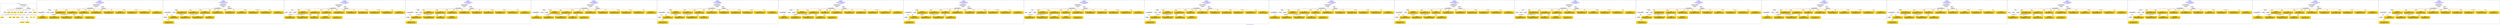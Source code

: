 digraph n0 {
fontcolor="blue"
remincross="true"
label="s26-s-san-francisco-moma.json"
subgraph cluster_0 {
label="1-correct model"
n2[style="filled",color="white",fillcolor="lightgray",label="CulturalHeritageObject1"];
n3[style="filled",color="white",fillcolor="lightgray",label="Person1"];
n4[shape="plaintext",style="filled",fillcolor="gold",label="dimensions"];
n5[shape="plaintext",style="filled",fillcolor="gold",label="credit"];
n6[shape="plaintext",style="filled",fillcolor="gold",label="copyright"];
n7[shape="plaintext",style="filled",fillcolor="gold",label="title"];
n8[shape="plaintext",style="filled",fillcolor="gold",label="accession-id"];
n9[style="filled",color="white",fillcolor="lightgray",label="Concept1"];
n10[style="filled",color="white",fillcolor="lightgray",label="Document1"];
n11[shape="plaintext",style="filled",fillcolor="gold",label="nationality"];
n12[shape="plaintext",style="filled",fillcolor="gold",label="birthYear"];
n13[shape="plaintext",style="filled",fillcolor="gold",label="deathYear"];
n14[shape="plaintext",style="filled",fillcolor="gold",label="artistName"];
n15[style="filled",color="white",fillcolor="lightgray",label="Place1"];
n16[style="filled",color="white",fillcolor="lightgray",label="Place2"];
n17[shape="plaintext",style="filled",fillcolor="gold",label="birthPlaceLabel"];
n18[shape="plaintext",style="filled",fillcolor="gold",label="deathPlaceLabel"];
n19[style="filled",color="white",fillcolor="lightgray",label="EuropeanaAggregation1"];
n20[style="filled",color="white",fillcolor="lightgray",label="WebResource1"];
n21[shape="plaintext",style="filled",fillcolor="gold",label="image-URL"];
n22[shape="plaintext",style="filled",fillcolor="gold",label="type"];
n23[shape="plaintext",style="filled",fillcolor="gold",label="url"];
}
subgraph cluster_1 {
label="candidate 0\nlink coherence:1.0\nnode coherence:1.0\nconfidence:0.45675515114459575\nmapping score:0.5927279075243891\ncost:18.99972\n-precision:0.58-recall:0.52"
n25[style="filled",color="white",fillcolor="lightgray",label="CulturalHeritageObject1"];
n26[style="filled",color="white",fillcolor="lightgray",label="CulturalHeritageObject2"];
n27[style="filled",color="white",fillcolor="lightgray",label="Person1"];
n28[style="filled",color="white",fillcolor="lightgray",label="Document1"];
n29[style="filled",color="white",fillcolor="lightgray",label="EuropeanaAggregation1"];
n30[style="filled",color="white",fillcolor="lightgray",label="WebResource1"];
n31[shape="plaintext",style="filled",fillcolor="gold",label="title\n[CulturalHeritageObject,description,0.361]\n[CulturalHeritageObject,title,0.345]\n[Person,biographicalInformation,0.203]\n[CulturalHeritageObject,provenance,0.091]"];
n32[shape="plaintext",style="filled",fillcolor="gold",label="type\n[Concept,prefLabel,0.424]\n[CulturalHeritageObject,provenance,0.351]\n[CulturalHeritageObject,description,0.119]\n[CulturalHeritageObject,medium,0.107]"];
n33[shape="plaintext",style="filled",fillcolor="gold",label="artistName\n[Person,nameOfThePerson,0.411]\n[CulturalHeritageObject,description,0.215]\n[CulturalHeritageObject,provenance,0.196]\n[CulturalHeritageObject,title,0.177]"];
n34[shape="plaintext",style="filled",fillcolor="gold",label="nationality\n[Person,countryAssociatedWithThePerson,0.675]\n[CulturalHeritageObject,provenance,0.153]\n[CulturalHeritageObject,title,0.086]\n[CulturalHeritageObject,description,0.085]"];
n35[shape="plaintext",style="filled",fillcolor="gold",label="deathYear\n[Person,dateOfDeath,0.435]\n[CulturalHeritageObject,created,0.416]\n[CulturalHeritageObject,title,0.085]\n[CulturalHeritageObject,description,0.064]"];
n36[shape="plaintext",style="filled",fillcolor="gold",label="dimensions\n[CulturalHeritageObject,extent,0.835]\n[CulturalHeritageObject,provenance,0.089]\n[Person,nameOfThePerson,0.043]\n[CulturalHeritageObject,accessionNumber,0.032]"];
n37[shape="plaintext",style="filled",fillcolor="gold",label="deathPlaceLabel\n[Place,label,0.634]\n[CulturalHeritageObject,title,0.136]\n[Concept,prefLabel,0.126]\n[CulturalHeritageObject,description,0.105]"];
n38[shape="plaintext",style="filled",fillcolor="gold",label="copyright\n[CulturalHeritageObject,provenance,0.357]\n[CulturalHeritageObject,description,0.258]\n[CulturalHeritageObject,title,0.2]\n[Person,biographicalInformation,0.184]"];
n39[shape="plaintext",style="filled",fillcolor="gold",label="birthPlaceLabel\n[Place,label,0.621]\n[CulturalHeritageObject,provenance,0.146]\n[CulturalHeritageObject,title,0.126]\n[CulturalHeritageObject,description,0.107]"];
n40[shape="plaintext",style="filled",fillcolor="gold",label="birthYear\n[Person,dateOfDeath,0.367]\n[CulturalHeritageObject,created,0.331]\n[Person,dateOfBirth,0.243]\n[CulturalHeritageObject,title,0.059]"];
n41[shape="plaintext",style="filled",fillcolor="gold",label="image-URL\n[WebResource,classLink,0.787]\n[Document,classLink,0.144]\n[CulturalHeritageObject,description,0.042]\n[Person,biographicalInformation,0.027]"];
n42[shape="plaintext",style="filled",fillcolor="gold",label="credit\n[CulturalHeritageObject,provenance,0.676]\n[CulturalHeritageObject,description,0.146]\n[CulturalHeritageObject,title,0.1]\n[Person,biographicalInformation,0.078]"];
n43[shape="plaintext",style="filled",fillcolor="gold",label="url\n[WebResource,classLink,0.487]\n[Document,classLink,0.336]\n[CulturalHeritageObject,provenance,0.127]\n[CulturalHeritageObject,title,0.05]"];
n44[shape="plaintext",style="filled",fillcolor="gold",label="accession-id\n[CulturalHeritageObject,accessionNumber,0.804]\n[WebResource,classLink,0.097]\n[CulturalHeritageObject,description,0.063]\n[CulturalHeritageObject,extent,0.036]"];
}
subgraph cluster_2 {
label="candidate 1\nlink coherence:1.0\nnode coherence:1.0\nconfidence:0.45675515114459575\nmapping score:0.5927279075243891\ncost:18.99973\n-precision:0.53-recall:0.48"
n46[style="filled",color="white",fillcolor="lightgray",label="CulturalHeritageObject1"];
n47[style="filled",color="white",fillcolor="lightgray",label="CulturalHeritageObject2"];
n48[style="filled",color="white",fillcolor="lightgray",label="Person1"];
n49[style="filled",color="white",fillcolor="lightgray",label="Document2"];
n50[style="filled",color="white",fillcolor="lightgray",label="EuropeanaAggregation1"];
n51[style="filled",color="white",fillcolor="lightgray",label="WebResource1"];
n52[shape="plaintext",style="filled",fillcolor="gold",label="title\n[CulturalHeritageObject,description,0.361]\n[CulturalHeritageObject,title,0.345]\n[Person,biographicalInformation,0.203]\n[CulturalHeritageObject,provenance,0.091]"];
n53[shape="plaintext",style="filled",fillcolor="gold",label="type\n[Concept,prefLabel,0.424]\n[CulturalHeritageObject,provenance,0.351]\n[CulturalHeritageObject,description,0.119]\n[CulturalHeritageObject,medium,0.107]"];
n54[shape="plaintext",style="filled",fillcolor="gold",label="artistName\n[Person,nameOfThePerson,0.411]\n[CulturalHeritageObject,description,0.215]\n[CulturalHeritageObject,provenance,0.196]\n[CulturalHeritageObject,title,0.177]"];
n55[shape="plaintext",style="filled",fillcolor="gold",label="nationality\n[Person,countryAssociatedWithThePerson,0.675]\n[CulturalHeritageObject,provenance,0.153]\n[CulturalHeritageObject,title,0.086]\n[CulturalHeritageObject,description,0.085]"];
n56[shape="plaintext",style="filled",fillcolor="gold",label="deathYear\n[Person,dateOfDeath,0.435]\n[CulturalHeritageObject,created,0.416]\n[CulturalHeritageObject,title,0.085]\n[CulturalHeritageObject,description,0.064]"];
n57[shape="plaintext",style="filled",fillcolor="gold",label="dimensions\n[CulturalHeritageObject,extent,0.835]\n[CulturalHeritageObject,provenance,0.089]\n[Person,nameOfThePerson,0.043]\n[CulturalHeritageObject,accessionNumber,0.032]"];
n58[shape="plaintext",style="filled",fillcolor="gold",label="deathPlaceLabel\n[Place,label,0.634]\n[CulturalHeritageObject,title,0.136]\n[Concept,prefLabel,0.126]\n[CulturalHeritageObject,description,0.105]"];
n59[shape="plaintext",style="filled",fillcolor="gold",label="copyright\n[CulturalHeritageObject,provenance,0.357]\n[CulturalHeritageObject,description,0.258]\n[CulturalHeritageObject,title,0.2]\n[Person,biographicalInformation,0.184]"];
n60[shape="plaintext",style="filled",fillcolor="gold",label="birthPlaceLabel\n[Place,label,0.621]\n[CulturalHeritageObject,provenance,0.146]\n[CulturalHeritageObject,title,0.126]\n[CulturalHeritageObject,description,0.107]"];
n61[shape="plaintext",style="filled",fillcolor="gold",label="birthYear\n[Person,dateOfDeath,0.367]\n[CulturalHeritageObject,created,0.331]\n[Person,dateOfBirth,0.243]\n[CulturalHeritageObject,title,0.059]"];
n62[shape="plaintext",style="filled",fillcolor="gold",label="image-URL\n[WebResource,classLink,0.787]\n[Document,classLink,0.144]\n[CulturalHeritageObject,description,0.042]\n[Person,biographicalInformation,0.027]"];
n63[shape="plaintext",style="filled",fillcolor="gold",label="url\n[WebResource,classLink,0.487]\n[Document,classLink,0.336]\n[CulturalHeritageObject,provenance,0.127]\n[CulturalHeritageObject,title,0.05]"];
n64[shape="plaintext",style="filled",fillcolor="gold",label="credit\n[CulturalHeritageObject,provenance,0.676]\n[CulturalHeritageObject,description,0.146]\n[CulturalHeritageObject,title,0.1]\n[Person,biographicalInformation,0.078]"];
n65[shape="plaintext",style="filled",fillcolor="gold",label="accession-id\n[CulturalHeritageObject,accessionNumber,0.804]\n[WebResource,classLink,0.097]\n[CulturalHeritageObject,description,0.063]\n[CulturalHeritageObject,extent,0.036]"];
}
subgraph cluster_3 {
label="candidate 10\nlink coherence:1.0\nnode coherence:1.0\nconfidence:0.4534696710032664\nmapping score:0.5916327474772792\ncost:18.99971\n-precision:0.63-recall:0.57"
n67[style="filled",color="white",fillcolor="lightgray",label="CulturalHeritageObject1"];
n68[style="filled",color="white",fillcolor="lightgray",label="Person1"];
n69[style="filled",color="white",fillcolor="lightgray",label="Concept1"];
n70[style="filled",color="white",fillcolor="lightgray",label="Document1"];
n71[style="filled",color="white",fillcolor="lightgray",label="EuropeanaAggregation1"];
n72[style="filled",color="white",fillcolor="lightgray",label="WebResource1"];
n73[shape="plaintext",style="filled",fillcolor="gold",label="birthPlaceLabel\n[Place,label,0.621]\n[CulturalHeritageObject,provenance,0.146]\n[CulturalHeritageObject,title,0.126]\n[CulturalHeritageObject,description,0.107]"];
n74[shape="plaintext",style="filled",fillcolor="gold",label="type\n[Concept,prefLabel,0.424]\n[CulturalHeritageObject,provenance,0.351]\n[CulturalHeritageObject,description,0.119]\n[CulturalHeritageObject,medium,0.107]"];
n75[shape="plaintext",style="filled",fillcolor="gold",label="artistName\n[Person,nameOfThePerson,0.411]\n[CulturalHeritageObject,description,0.215]\n[CulturalHeritageObject,provenance,0.196]\n[CulturalHeritageObject,title,0.177]"];
n76[shape="plaintext",style="filled",fillcolor="gold",label="nationality\n[Person,countryAssociatedWithThePerson,0.675]\n[CulturalHeritageObject,provenance,0.153]\n[CulturalHeritageObject,title,0.086]\n[CulturalHeritageObject,description,0.085]"];
n77[shape="plaintext",style="filled",fillcolor="gold",label="deathYear\n[Person,dateOfDeath,0.435]\n[CulturalHeritageObject,created,0.416]\n[CulturalHeritageObject,title,0.085]\n[CulturalHeritageObject,description,0.064]"];
n78[shape="plaintext",style="filled",fillcolor="gold",label="dimensions\n[CulturalHeritageObject,extent,0.835]\n[CulturalHeritageObject,provenance,0.089]\n[Person,nameOfThePerson,0.043]\n[CulturalHeritageObject,accessionNumber,0.032]"];
n79[shape="plaintext",style="filled",fillcolor="gold",label="copyright\n[CulturalHeritageObject,provenance,0.357]\n[CulturalHeritageObject,description,0.258]\n[CulturalHeritageObject,title,0.2]\n[Person,biographicalInformation,0.184]"];
n80[shape="plaintext",style="filled",fillcolor="gold",label="title\n[CulturalHeritageObject,description,0.361]\n[CulturalHeritageObject,title,0.345]\n[Person,biographicalInformation,0.203]\n[CulturalHeritageObject,provenance,0.091]"];
n81[shape="plaintext",style="filled",fillcolor="gold",label="birthYear\n[Person,dateOfDeath,0.367]\n[CulturalHeritageObject,created,0.331]\n[Person,dateOfBirth,0.243]\n[CulturalHeritageObject,title,0.059]"];
n82[shape="plaintext",style="filled",fillcolor="gold",label="image-URL\n[WebResource,classLink,0.787]\n[Document,classLink,0.144]\n[CulturalHeritageObject,description,0.042]\n[Person,biographicalInformation,0.027]"];
n83[shape="plaintext",style="filled",fillcolor="gold",label="credit\n[CulturalHeritageObject,provenance,0.676]\n[CulturalHeritageObject,description,0.146]\n[CulturalHeritageObject,title,0.1]\n[Person,biographicalInformation,0.078]"];
n84[shape="plaintext",style="filled",fillcolor="gold",label="url\n[WebResource,classLink,0.487]\n[Document,classLink,0.336]\n[CulturalHeritageObject,provenance,0.127]\n[CulturalHeritageObject,title,0.05]"];
n85[shape="plaintext",style="filled",fillcolor="gold",label="accession-id\n[CulturalHeritageObject,accessionNumber,0.804]\n[WebResource,classLink,0.097]\n[CulturalHeritageObject,description,0.063]\n[CulturalHeritageObject,extent,0.036]"];
n86[shape="plaintext",style="filled",fillcolor="gold",label="deathPlaceLabel\n[Place,label,0.634]\n[CulturalHeritageObject,title,0.136]\n[Concept,prefLabel,0.126]\n[CulturalHeritageObject,description,0.105]"];
}
subgraph cluster_4 {
label="candidate 11\nlink coherence:1.0\nnode coherence:1.0\nconfidence:0.4534696710032664\nmapping score:0.5916327474772792\ncost:19.99971\n-precision:0.55-recall:0.52"
n88[style="filled",color="white",fillcolor="lightgray",label="CulturalHeritageObject1"];
n89[style="filled",color="white",fillcolor="lightgray",label="CulturalHeritageObject2"];
n90[style="filled",color="white",fillcolor="lightgray",label="Person1"];
n91[style="filled",color="white",fillcolor="lightgray",label="Concept1"];
n92[style="filled",color="white",fillcolor="lightgray",label="Document2"];
n93[style="filled",color="white",fillcolor="lightgray",label="EuropeanaAggregation1"];
n94[style="filled",color="white",fillcolor="lightgray",label="WebResource1"];
n95[shape="plaintext",style="filled",fillcolor="gold",label="birthPlaceLabel\n[Place,label,0.621]\n[CulturalHeritageObject,provenance,0.146]\n[CulturalHeritageObject,title,0.126]\n[CulturalHeritageObject,description,0.107]"];
n96[shape="plaintext",style="filled",fillcolor="gold",label="type\n[Concept,prefLabel,0.424]\n[CulturalHeritageObject,provenance,0.351]\n[CulturalHeritageObject,description,0.119]\n[CulturalHeritageObject,medium,0.107]"];
n97[shape="plaintext",style="filled",fillcolor="gold",label="artistName\n[Person,nameOfThePerson,0.411]\n[CulturalHeritageObject,description,0.215]\n[CulturalHeritageObject,provenance,0.196]\n[CulturalHeritageObject,title,0.177]"];
n98[shape="plaintext",style="filled",fillcolor="gold",label="nationality\n[Person,countryAssociatedWithThePerson,0.675]\n[CulturalHeritageObject,provenance,0.153]\n[CulturalHeritageObject,title,0.086]\n[CulturalHeritageObject,description,0.085]"];
n99[shape="plaintext",style="filled",fillcolor="gold",label="deathYear\n[Person,dateOfDeath,0.435]\n[CulturalHeritageObject,created,0.416]\n[CulturalHeritageObject,title,0.085]\n[CulturalHeritageObject,description,0.064]"];
n100[shape="plaintext",style="filled",fillcolor="gold",label="dimensions\n[CulturalHeritageObject,extent,0.835]\n[CulturalHeritageObject,provenance,0.089]\n[Person,nameOfThePerson,0.043]\n[CulturalHeritageObject,accessionNumber,0.032]"];
n101[shape="plaintext",style="filled",fillcolor="gold",label="copyright\n[CulturalHeritageObject,provenance,0.357]\n[CulturalHeritageObject,description,0.258]\n[CulturalHeritageObject,title,0.2]\n[Person,biographicalInformation,0.184]"];
n102[shape="plaintext",style="filled",fillcolor="gold",label="title\n[CulturalHeritageObject,description,0.361]\n[CulturalHeritageObject,title,0.345]\n[Person,biographicalInformation,0.203]\n[CulturalHeritageObject,provenance,0.091]"];
n103[shape="plaintext",style="filled",fillcolor="gold",label="birthYear\n[Person,dateOfDeath,0.367]\n[CulturalHeritageObject,created,0.331]\n[Person,dateOfBirth,0.243]\n[CulturalHeritageObject,title,0.059]"];
n104[shape="plaintext",style="filled",fillcolor="gold",label="image-URL\n[WebResource,classLink,0.787]\n[Document,classLink,0.144]\n[CulturalHeritageObject,description,0.042]\n[Person,biographicalInformation,0.027]"];
n105[shape="plaintext",style="filled",fillcolor="gold",label="url\n[WebResource,classLink,0.487]\n[Document,classLink,0.336]\n[CulturalHeritageObject,provenance,0.127]\n[CulturalHeritageObject,title,0.05]"];
n106[shape="plaintext",style="filled",fillcolor="gold",label="credit\n[CulturalHeritageObject,provenance,0.676]\n[CulturalHeritageObject,description,0.146]\n[CulturalHeritageObject,title,0.1]\n[Person,biographicalInformation,0.078]"];
n107[shape="plaintext",style="filled",fillcolor="gold",label="accession-id\n[CulturalHeritageObject,accessionNumber,0.804]\n[WebResource,classLink,0.097]\n[CulturalHeritageObject,description,0.063]\n[CulturalHeritageObject,extent,0.036]"];
n108[shape="plaintext",style="filled",fillcolor="gold",label="deathPlaceLabel\n[Place,label,0.634]\n[CulturalHeritageObject,title,0.136]\n[Concept,prefLabel,0.126]\n[CulturalHeritageObject,description,0.105]"];
}
subgraph cluster_5 {
label="candidate 12\nlink coherence:1.0\nnode coherence:1.0\nconfidence:0.45336058633450976\nmapping score:0.591596385921027\ncost:18.99972\n-precision:0.63-recall:0.57"
n110[style="filled",color="white",fillcolor="lightgray",label="CulturalHeritageObject1"];
n111[style="filled",color="white",fillcolor="lightgray",label="CulturalHeritageObject2"];
n112[style="filled",color="white",fillcolor="lightgray",label="Person1"];
n113[style="filled",color="white",fillcolor="lightgray",label="Document1"];
n114[style="filled",color="white",fillcolor="lightgray",label="EuropeanaAggregation1"];
n115[style="filled",color="white",fillcolor="lightgray",label="WebResource1"];
n116[shape="plaintext",style="filled",fillcolor="gold",label="deathPlaceLabel\n[Place,label,0.634]\n[CulturalHeritageObject,title,0.136]\n[Concept,prefLabel,0.126]\n[CulturalHeritageObject,description,0.105]"];
n117[shape="plaintext",style="filled",fillcolor="gold",label="type\n[Concept,prefLabel,0.424]\n[CulturalHeritageObject,provenance,0.351]\n[CulturalHeritageObject,description,0.119]\n[CulturalHeritageObject,medium,0.107]"];
n118[shape="plaintext",style="filled",fillcolor="gold",label="artistName\n[Person,nameOfThePerson,0.411]\n[CulturalHeritageObject,description,0.215]\n[CulturalHeritageObject,provenance,0.196]\n[CulturalHeritageObject,title,0.177]"];
n119[shape="plaintext",style="filled",fillcolor="gold",label="nationality\n[Person,countryAssociatedWithThePerson,0.675]\n[CulturalHeritageObject,provenance,0.153]\n[CulturalHeritageObject,title,0.086]\n[CulturalHeritageObject,description,0.085]"];
n120[shape="plaintext",style="filled",fillcolor="gold",label="deathYear\n[Person,dateOfDeath,0.435]\n[CulturalHeritageObject,created,0.416]\n[CulturalHeritageObject,title,0.085]\n[CulturalHeritageObject,description,0.064]"];
n121[shape="plaintext",style="filled",fillcolor="gold",label="birthPlaceLabel\n[Place,label,0.621]\n[CulturalHeritageObject,provenance,0.146]\n[CulturalHeritageObject,title,0.126]\n[CulturalHeritageObject,description,0.107]"];
n122[shape="plaintext",style="filled",fillcolor="gold",label="dimensions\n[CulturalHeritageObject,extent,0.835]\n[CulturalHeritageObject,provenance,0.089]\n[Person,nameOfThePerson,0.043]\n[CulturalHeritageObject,accessionNumber,0.032]"];
n123[shape="plaintext",style="filled",fillcolor="gold",label="copyright\n[CulturalHeritageObject,provenance,0.357]\n[CulturalHeritageObject,description,0.258]\n[CulturalHeritageObject,title,0.2]\n[Person,biographicalInformation,0.184]"];
n124[shape="plaintext",style="filled",fillcolor="gold",label="title\n[CulturalHeritageObject,description,0.361]\n[CulturalHeritageObject,title,0.345]\n[Person,biographicalInformation,0.203]\n[CulturalHeritageObject,provenance,0.091]"];
n125[shape="plaintext",style="filled",fillcolor="gold",label="birthYear\n[Person,dateOfDeath,0.367]\n[CulturalHeritageObject,created,0.331]\n[Person,dateOfBirth,0.243]\n[CulturalHeritageObject,title,0.059]"];
n126[shape="plaintext",style="filled",fillcolor="gold",label="image-URL\n[WebResource,classLink,0.787]\n[Document,classLink,0.144]\n[CulturalHeritageObject,description,0.042]\n[Person,biographicalInformation,0.027]"];
n127[shape="plaintext",style="filled",fillcolor="gold",label="credit\n[CulturalHeritageObject,provenance,0.676]\n[CulturalHeritageObject,description,0.146]\n[CulturalHeritageObject,title,0.1]\n[Person,biographicalInformation,0.078]"];
n128[shape="plaintext",style="filled",fillcolor="gold",label="url\n[WebResource,classLink,0.487]\n[Document,classLink,0.336]\n[CulturalHeritageObject,provenance,0.127]\n[CulturalHeritageObject,title,0.05]"];
n129[shape="plaintext",style="filled",fillcolor="gold",label="accession-id\n[CulturalHeritageObject,accessionNumber,0.804]\n[WebResource,classLink,0.097]\n[CulturalHeritageObject,description,0.063]\n[CulturalHeritageObject,extent,0.036]"];
}
subgraph cluster_6 {
label="candidate 13\nlink coherence:1.0\nnode coherence:1.0\nconfidence:0.45336058633450976\nmapping score:0.591596385921027\ncost:18.99973\n-precision:0.58-recall:0.52"
n131[style="filled",color="white",fillcolor="lightgray",label="CulturalHeritageObject1"];
n132[style="filled",color="white",fillcolor="lightgray",label="CulturalHeritageObject2"];
n133[style="filled",color="white",fillcolor="lightgray",label="Person1"];
n134[style="filled",color="white",fillcolor="lightgray",label="Document2"];
n135[style="filled",color="white",fillcolor="lightgray",label="EuropeanaAggregation1"];
n136[style="filled",color="white",fillcolor="lightgray",label="WebResource1"];
n137[shape="plaintext",style="filled",fillcolor="gold",label="deathPlaceLabel\n[Place,label,0.634]\n[CulturalHeritageObject,title,0.136]\n[Concept,prefLabel,0.126]\n[CulturalHeritageObject,description,0.105]"];
n138[shape="plaintext",style="filled",fillcolor="gold",label="type\n[Concept,prefLabel,0.424]\n[CulturalHeritageObject,provenance,0.351]\n[CulturalHeritageObject,description,0.119]\n[CulturalHeritageObject,medium,0.107]"];
n139[shape="plaintext",style="filled",fillcolor="gold",label="artistName\n[Person,nameOfThePerson,0.411]\n[CulturalHeritageObject,description,0.215]\n[CulturalHeritageObject,provenance,0.196]\n[CulturalHeritageObject,title,0.177]"];
n140[shape="plaintext",style="filled",fillcolor="gold",label="nationality\n[Person,countryAssociatedWithThePerson,0.675]\n[CulturalHeritageObject,provenance,0.153]\n[CulturalHeritageObject,title,0.086]\n[CulturalHeritageObject,description,0.085]"];
n141[shape="plaintext",style="filled",fillcolor="gold",label="deathYear\n[Person,dateOfDeath,0.435]\n[CulturalHeritageObject,created,0.416]\n[CulturalHeritageObject,title,0.085]\n[CulturalHeritageObject,description,0.064]"];
n142[shape="plaintext",style="filled",fillcolor="gold",label="birthPlaceLabel\n[Place,label,0.621]\n[CulturalHeritageObject,provenance,0.146]\n[CulturalHeritageObject,title,0.126]\n[CulturalHeritageObject,description,0.107]"];
n143[shape="plaintext",style="filled",fillcolor="gold",label="dimensions\n[CulturalHeritageObject,extent,0.835]\n[CulturalHeritageObject,provenance,0.089]\n[Person,nameOfThePerson,0.043]\n[CulturalHeritageObject,accessionNumber,0.032]"];
n144[shape="plaintext",style="filled",fillcolor="gold",label="copyright\n[CulturalHeritageObject,provenance,0.357]\n[CulturalHeritageObject,description,0.258]\n[CulturalHeritageObject,title,0.2]\n[Person,biographicalInformation,0.184]"];
n145[shape="plaintext",style="filled",fillcolor="gold",label="title\n[CulturalHeritageObject,description,0.361]\n[CulturalHeritageObject,title,0.345]\n[Person,biographicalInformation,0.203]\n[CulturalHeritageObject,provenance,0.091]"];
n146[shape="plaintext",style="filled",fillcolor="gold",label="birthYear\n[Person,dateOfDeath,0.367]\n[CulturalHeritageObject,created,0.331]\n[Person,dateOfBirth,0.243]\n[CulturalHeritageObject,title,0.059]"];
n147[shape="plaintext",style="filled",fillcolor="gold",label="image-URL\n[WebResource,classLink,0.787]\n[Document,classLink,0.144]\n[CulturalHeritageObject,description,0.042]\n[Person,biographicalInformation,0.027]"];
n148[shape="plaintext",style="filled",fillcolor="gold",label="url\n[WebResource,classLink,0.487]\n[Document,classLink,0.336]\n[CulturalHeritageObject,provenance,0.127]\n[CulturalHeritageObject,title,0.05]"];
n149[shape="plaintext",style="filled",fillcolor="gold",label="credit\n[CulturalHeritageObject,provenance,0.676]\n[CulturalHeritageObject,description,0.146]\n[CulturalHeritageObject,title,0.1]\n[Person,biographicalInformation,0.078]"];
n150[shape="plaintext",style="filled",fillcolor="gold",label="accession-id\n[CulturalHeritageObject,accessionNumber,0.804]\n[WebResource,classLink,0.097]\n[CulturalHeritageObject,description,0.063]\n[CulturalHeritageObject,extent,0.036]"];
}
subgraph cluster_7 {
label="candidate 14\nlink coherence:1.0\nnode coherence:1.0\nconfidence:0.45299527652353005\nmapping score:0.5914746159840338\ncost:18.99972\n-precision:0.68-recall:0.62"
n152[style="filled",color="white",fillcolor="lightgray",label="CulturalHeritageObject1"];
n153[style="filled",color="white",fillcolor="lightgray",label="CulturalHeritageObject2"];
n154[style="filled",color="white",fillcolor="lightgray",label="Person1"];
n155[style="filled",color="white",fillcolor="lightgray",label="Document1"];
n156[style="filled",color="white",fillcolor="lightgray",label="EuropeanaAggregation1"];
n157[style="filled",color="white",fillcolor="lightgray",label="WebResource1"];
n158[shape="plaintext",style="filled",fillcolor="gold",label="birthPlaceLabel\n[Place,label,0.621]\n[CulturalHeritageObject,provenance,0.146]\n[CulturalHeritageObject,title,0.126]\n[CulturalHeritageObject,description,0.107]"];
n159[shape="plaintext",style="filled",fillcolor="gold",label="type\n[Concept,prefLabel,0.424]\n[CulturalHeritageObject,provenance,0.351]\n[CulturalHeritageObject,description,0.119]\n[CulturalHeritageObject,medium,0.107]"];
n160[shape="plaintext",style="filled",fillcolor="gold",label="artistName\n[Person,nameOfThePerson,0.411]\n[CulturalHeritageObject,description,0.215]\n[CulturalHeritageObject,provenance,0.196]\n[CulturalHeritageObject,title,0.177]"];
n161[shape="plaintext",style="filled",fillcolor="gold",label="nationality\n[Person,countryAssociatedWithThePerson,0.675]\n[CulturalHeritageObject,provenance,0.153]\n[CulturalHeritageObject,title,0.086]\n[CulturalHeritageObject,description,0.085]"];
n162[shape="plaintext",style="filled",fillcolor="gold",label="birthYear\n[Person,dateOfDeath,0.367]\n[CulturalHeritageObject,created,0.331]\n[Person,dateOfBirth,0.243]\n[CulturalHeritageObject,title,0.059]"];
n163[shape="plaintext",style="filled",fillcolor="gold",label="dimensions\n[CulturalHeritageObject,extent,0.835]\n[CulturalHeritageObject,provenance,0.089]\n[Person,nameOfThePerson,0.043]\n[CulturalHeritageObject,accessionNumber,0.032]"];
n164[shape="plaintext",style="filled",fillcolor="gold",label="deathPlaceLabel\n[Place,label,0.634]\n[CulturalHeritageObject,title,0.136]\n[Concept,prefLabel,0.126]\n[CulturalHeritageObject,description,0.105]"];
n165[shape="plaintext",style="filled",fillcolor="gold",label="copyright\n[CulturalHeritageObject,provenance,0.357]\n[CulturalHeritageObject,description,0.258]\n[CulturalHeritageObject,title,0.2]\n[Person,biographicalInformation,0.184]"];
n166[shape="plaintext",style="filled",fillcolor="gold",label="title\n[CulturalHeritageObject,description,0.361]\n[CulturalHeritageObject,title,0.345]\n[Person,biographicalInformation,0.203]\n[CulturalHeritageObject,provenance,0.091]"];
n167[shape="plaintext",style="filled",fillcolor="gold",label="deathYear\n[Person,dateOfDeath,0.435]\n[CulturalHeritageObject,created,0.416]\n[CulturalHeritageObject,title,0.085]\n[CulturalHeritageObject,description,0.064]"];
n168[shape="plaintext",style="filled",fillcolor="gold",label="image-URL\n[WebResource,classLink,0.787]\n[Document,classLink,0.144]\n[CulturalHeritageObject,description,0.042]\n[Person,biographicalInformation,0.027]"];
n169[shape="plaintext",style="filled",fillcolor="gold",label="credit\n[CulturalHeritageObject,provenance,0.676]\n[CulturalHeritageObject,description,0.146]\n[CulturalHeritageObject,title,0.1]\n[Person,biographicalInformation,0.078]"];
n170[shape="plaintext",style="filled",fillcolor="gold",label="url\n[WebResource,classLink,0.487]\n[Document,classLink,0.336]\n[CulturalHeritageObject,provenance,0.127]\n[CulturalHeritageObject,title,0.05]"];
n171[shape="plaintext",style="filled",fillcolor="gold",label="accession-id\n[CulturalHeritageObject,accessionNumber,0.804]\n[WebResource,classLink,0.097]\n[CulturalHeritageObject,description,0.063]\n[CulturalHeritageObject,extent,0.036]"];
}
subgraph cluster_8 {
label="candidate 15\nlink coherence:1.0\nnode coherence:1.0\nconfidence:0.45299527652353005\nmapping score:0.5914746159840338\ncost:18.99973\n-precision:0.63-recall:0.57"
n173[style="filled",color="white",fillcolor="lightgray",label="CulturalHeritageObject1"];
n174[style="filled",color="white",fillcolor="lightgray",label="CulturalHeritageObject2"];
n175[style="filled",color="white",fillcolor="lightgray",label="Person1"];
n176[style="filled",color="white",fillcolor="lightgray",label="Document2"];
n177[style="filled",color="white",fillcolor="lightgray",label="EuropeanaAggregation1"];
n178[style="filled",color="white",fillcolor="lightgray",label="WebResource1"];
n179[shape="plaintext",style="filled",fillcolor="gold",label="birthPlaceLabel\n[Place,label,0.621]\n[CulturalHeritageObject,provenance,0.146]\n[CulturalHeritageObject,title,0.126]\n[CulturalHeritageObject,description,0.107]"];
n180[shape="plaintext",style="filled",fillcolor="gold",label="type\n[Concept,prefLabel,0.424]\n[CulturalHeritageObject,provenance,0.351]\n[CulturalHeritageObject,description,0.119]\n[CulturalHeritageObject,medium,0.107]"];
n181[shape="plaintext",style="filled",fillcolor="gold",label="artistName\n[Person,nameOfThePerson,0.411]\n[CulturalHeritageObject,description,0.215]\n[CulturalHeritageObject,provenance,0.196]\n[CulturalHeritageObject,title,0.177]"];
n182[shape="plaintext",style="filled",fillcolor="gold",label="nationality\n[Person,countryAssociatedWithThePerson,0.675]\n[CulturalHeritageObject,provenance,0.153]\n[CulturalHeritageObject,title,0.086]\n[CulturalHeritageObject,description,0.085]"];
n183[shape="plaintext",style="filled",fillcolor="gold",label="birthYear\n[Person,dateOfDeath,0.367]\n[CulturalHeritageObject,created,0.331]\n[Person,dateOfBirth,0.243]\n[CulturalHeritageObject,title,0.059]"];
n184[shape="plaintext",style="filled",fillcolor="gold",label="dimensions\n[CulturalHeritageObject,extent,0.835]\n[CulturalHeritageObject,provenance,0.089]\n[Person,nameOfThePerson,0.043]\n[CulturalHeritageObject,accessionNumber,0.032]"];
n185[shape="plaintext",style="filled",fillcolor="gold",label="deathPlaceLabel\n[Place,label,0.634]\n[CulturalHeritageObject,title,0.136]\n[Concept,prefLabel,0.126]\n[CulturalHeritageObject,description,0.105]"];
n186[shape="plaintext",style="filled",fillcolor="gold",label="copyright\n[CulturalHeritageObject,provenance,0.357]\n[CulturalHeritageObject,description,0.258]\n[CulturalHeritageObject,title,0.2]\n[Person,biographicalInformation,0.184]"];
n187[shape="plaintext",style="filled",fillcolor="gold",label="title\n[CulturalHeritageObject,description,0.361]\n[CulturalHeritageObject,title,0.345]\n[Person,biographicalInformation,0.203]\n[CulturalHeritageObject,provenance,0.091]"];
n188[shape="plaintext",style="filled",fillcolor="gold",label="deathYear\n[Person,dateOfDeath,0.435]\n[CulturalHeritageObject,created,0.416]\n[CulturalHeritageObject,title,0.085]\n[CulturalHeritageObject,description,0.064]"];
n189[shape="plaintext",style="filled",fillcolor="gold",label="image-URL\n[WebResource,classLink,0.787]\n[Document,classLink,0.144]\n[CulturalHeritageObject,description,0.042]\n[Person,biographicalInformation,0.027]"];
n190[shape="plaintext",style="filled",fillcolor="gold",label="url\n[WebResource,classLink,0.487]\n[Document,classLink,0.336]\n[CulturalHeritageObject,provenance,0.127]\n[CulturalHeritageObject,title,0.05]"];
n191[shape="plaintext",style="filled",fillcolor="gold",label="credit\n[CulturalHeritageObject,provenance,0.676]\n[CulturalHeritageObject,description,0.146]\n[CulturalHeritageObject,title,0.1]\n[Person,biographicalInformation,0.078]"];
n192[shape="plaintext",style="filled",fillcolor="gold",label="accession-id\n[CulturalHeritageObject,accessionNumber,0.804]\n[WebResource,classLink,0.097]\n[CulturalHeritageObject,description,0.063]\n[CulturalHeritageObject,extent,0.036]"];
}
subgraph cluster_9 {
label="candidate 16\nlink coherence:1.0\nnode coherence:1.0\nconfidence:0.45229016673128075\nmapping score:0.5912395793866174\ncost:18.99971\n-precision:0.68-recall:0.62"
n194[style="filled",color="white",fillcolor="lightgray",label="CulturalHeritageObject1"];
n195[style="filled",color="white",fillcolor="lightgray",label="Person1"];
n196[style="filled",color="white",fillcolor="lightgray",label="Concept1"];
n197[style="filled",color="white",fillcolor="lightgray",label="Document1"];
n198[style="filled",color="white",fillcolor="lightgray",label="EuropeanaAggregation1"];
n199[style="filled",color="white",fillcolor="lightgray",label="WebResource1"];
n200[shape="plaintext",style="filled",fillcolor="gold",label="birthPlaceLabel\n[Place,label,0.621]\n[CulturalHeritageObject,provenance,0.146]\n[CulturalHeritageObject,title,0.126]\n[CulturalHeritageObject,description,0.107]"];
n201[shape="plaintext",style="filled",fillcolor="gold",label="type\n[Concept,prefLabel,0.424]\n[CulturalHeritageObject,provenance,0.351]\n[CulturalHeritageObject,description,0.119]\n[CulturalHeritageObject,medium,0.107]"];
n202[shape="plaintext",style="filled",fillcolor="gold",label="artistName\n[Person,nameOfThePerson,0.411]\n[CulturalHeritageObject,description,0.215]\n[CulturalHeritageObject,provenance,0.196]\n[CulturalHeritageObject,title,0.177]"];
n203[shape="plaintext",style="filled",fillcolor="gold",label="nationality\n[Person,countryAssociatedWithThePerson,0.675]\n[CulturalHeritageObject,provenance,0.153]\n[CulturalHeritageObject,title,0.086]\n[CulturalHeritageObject,description,0.085]"];
n204[shape="plaintext",style="filled",fillcolor="gold",label="birthYear\n[Person,dateOfDeath,0.367]\n[CulturalHeritageObject,created,0.331]\n[Person,dateOfBirth,0.243]\n[CulturalHeritageObject,title,0.059]"];
n205[shape="plaintext",style="filled",fillcolor="gold",label="dimensions\n[CulturalHeritageObject,extent,0.835]\n[CulturalHeritageObject,provenance,0.089]\n[Person,nameOfThePerson,0.043]\n[CulturalHeritageObject,accessionNumber,0.032]"];
n206[shape="plaintext",style="filled",fillcolor="gold",label="copyright\n[CulturalHeritageObject,provenance,0.357]\n[CulturalHeritageObject,description,0.258]\n[CulturalHeritageObject,title,0.2]\n[Person,biographicalInformation,0.184]"];
n207[shape="plaintext",style="filled",fillcolor="gold",label="title\n[CulturalHeritageObject,description,0.361]\n[CulturalHeritageObject,title,0.345]\n[Person,biographicalInformation,0.203]\n[CulturalHeritageObject,provenance,0.091]"];
n208[shape="plaintext",style="filled",fillcolor="gold",label="deathYear\n[Person,dateOfDeath,0.435]\n[CulturalHeritageObject,created,0.416]\n[CulturalHeritageObject,title,0.085]\n[CulturalHeritageObject,description,0.064]"];
n209[shape="plaintext",style="filled",fillcolor="gold",label="image-URL\n[WebResource,classLink,0.787]\n[Document,classLink,0.144]\n[CulturalHeritageObject,description,0.042]\n[Person,biographicalInformation,0.027]"];
n210[shape="plaintext",style="filled",fillcolor="gold",label="credit\n[CulturalHeritageObject,provenance,0.676]\n[CulturalHeritageObject,description,0.146]\n[CulturalHeritageObject,title,0.1]\n[Person,biographicalInformation,0.078]"];
n211[shape="plaintext",style="filled",fillcolor="gold",label="url\n[WebResource,classLink,0.487]\n[Document,classLink,0.336]\n[CulturalHeritageObject,provenance,0.127]\n[CulturalHeritageObject,title,0.05]"];
n212[shape="plaintext",style="filled",fillcolor="gold",label="accession-id\n[CulturalHeritageObject,accessionNumber,0.804]\n[WebResource,classLink,0.097]\n[CulturalHeritageObject,description,0.063]\n[CulturalHeritageObject,extent,0.036]"];
n213[shape="plaintext",style="filled",fillcolor="gold",label="deathPlaceLabel\n[Place,label,0.634]\n[CulturalHeritageObject,title,0.136]\n[Concept,prefLabel,0.126]\n[CulturalHeritageObject,description,0.105]"];
}
subgraph cluster_10 {
label="candidate 17\nlink coherence:1.0\nnode coherence:1.0\nconfidence:0.45229016673128075\nmapping score:0.5912395793866174\ncost:19.99971\n-precision:0.6-recall:0.57"
n215[style="filled",color="white",fillcolor="lightgray",label="CulturalHeritageObject1"];
n216[style="filled",color="white",fillcolor="lightgray",label="CulturalHeritageObject2"];
n217[style="filled",color="white",fillcolor="lightgray",label="Person1"];
n218[style="filled",color="white",fillcolor="lightgray",label="Concept1"];
n219[style="filled",color="white",fillcolor="lightgray",label="Document2"];
n220[style="filled",color="white",fillcolor="lightgray",label="EuropeanaAggregation1"];
n221[style="filled",color="white",fillcolor="lightgray",label="WebResource1"];
n222[shape="plaintext",style="filled",fillcolor="gold",label="birthPlaceLabel\n[Place,label,0.621]\n[CulturalHeritageObject,provenance,0.146]\n[CulturalHeritageObject,title,0.126]\n[CulturalHeritageObject,description,0.107]"];
n223[shape="plaintext",style="filled",fillcolor="gold",label="type\n[Concept,prefLabel,0.424]\n[CulturalHeritageObject,provenance,0.351]\n[CulturalHeritageObject,description,0.119]\n[CulturalHeritageObject,medium,0.107]"];
n224[shape="plaintext",style="filled",fillcolor="gold",label="artistName\n[Person,nameOfThePerson,0.411]\n[CulturalHeritageObject,description,0.215]\n[CulturalHeritageObject,provenance,0.196]\n[CulturalHeritageObject,title,0.177]"];
n225[shape="plaintext",style="filled",fillcolor="gold",label="nationality\n[Person,countryAssociatedWithThePerson,0.675]\n[CulturalHeritageObject,provenance,0.153]\n[CulturalHeritageObject,title,0.086]\n[CulturalHeritageObject,description,0.085]"];
n226[shape="plaintext",style="filled",fillcolor="gold",label="birthYear\n[Person,dateOfDeath,0.367]\n[CulturalHeritageObject,created,0.331]\n[Person,dateOfBirth,0.243]\n[CulturalHeritageObject,title,0.059]"];
n227[shape="plaintext",style="filled",fillcolor="gold",label="dimensions\n[CulturalHeritageObject,extent,0.835]\n[CulturalHeritageObject,provenance,0.089]\n[Person,nameOfThePerson,0.043]\n[CulturalHeritageObject,accessionNumber,0.032]"];
n228[shape="plaintext",style="filled",fillcolor="gold",label="copyright\n[CulturalHeritageObject,provenance,0.357]\n[CulturalHeritageObject,description,0.258]\n[CulturalHeritageObject,title,0.2]\n[Person,biographicalInformation,0.184]"];
n229[shape="plaintext",style="filled",fillcolor="gold",label="title\n[CulturalHeritageObject,description,0.361]\n[CulturalHeritageObject,title,0.345]\n[Person,biographicalInformation,0.203]\n[CulturalHeritageObject,provenance,0.091]"];
n230[shape="plaintext",style="filled",fillcolor="gold",label="deathYear\n[Person,dateOfDeath,0.435]\n[CulturalHeritageObject,created,0.416]\n[CulturalHeritageObject,title,0.085]\n[CulturalHeritageObject,description,0.064]"];
n231[shape="plaintext",style="filled",fillcolor="gold",label="image-URL\n[WebResource,classLink,0.787]\n[Document,classLink,0.144]\n[CulturalHeritageObject,description,0.042]\n[Person,biographicalInformation,0.027]"];
n232[shape="plaintext",style="filled",fillcolor="gold",label="url\n[WebResource,classLink,0.487]\n[Document,classLink,0.336]\n[CulturalHeritageObject,provenance,0.127]\n[CulturalHeritageObject,title,0.05]"];
n233[shape="plaintext",style="filled",fillcolor="gold",label="credit\n[CulturalHeritageObject,provenance,0.676]\n[CulturalHeritageObject,description,0.146]\n[CulturalHeritageObject,title,0.1]\n[Person,biographicalInformation,0.078]"];
n234[shape="plaintext",style="filled",fillcolor="gold",label="accession-id\n[CulturalHeritageObject,accessionNumber,0.804]\n[WebResource,classLink,0.097]\n[CulturalHeritageObject,description,0.063]\n[CulturalHeritageObject,extent,0.036]"];
n235[shape="plaintext",style="filled",fillcolor="gold",label="deathPlaceLabel\n[Place,label,0.634]\n[CulturalHeritageObject,title,0.136]\n[Concept,prefLabel,0.126]\n[CulturalHeritageObject,description,0.105]"];
}
subgraph cluster_11 {
label="candidate 18\nlink coherence:1.0\nnode coherence:1.0\nconfidence:0.4521810820625241\nmapping score:0.5912032178303651\ncost:18.99972\n-precision:0.68-recall:0.62"
n237[style="filled",color="white",fillcolor="lightgray",label="CulturalHeritageObject1"];
n238[style="filled",color="white",fillcolor="lightgray",label="CulturalHeritageObject2"];
n239[style="filled",color="white",fillcolor="lightgray",label="Person1"];
n240[style="filled",color="white",fillcolor="lightgray",label="Document1"];
n241[style="filled",color="white",fillcolor="lightgray",label="EuropeanaAggregation1"];
n242[style="filled",color="white",fillcolor="lightgray",label="WebResource1"];
n243[shape="plaintext",style="filled",fillcolor="gold",label="deathPlaceLabel\n[Place,label,0.634]\n[CulturalHeritageObject,title,0.136]\n[Concept,prefLabel,0.126]\n[CulturalHeritageObject,description,0.105]"];
n244[shape="plaintext",style="filled",fillcolor="gold",label="type\n[Concept,prefLabel,0.424]\n[CulturalHeritageObject,provenance,0.351]\n[CulturalHeritageObject,description,0.119]\n[CulturalHeritageObject,medium,0.107]"];
n245[shape="plaintext",style="filled",fillcolor="gold",label="artistName\n[Person,nameOfThePerson,0.411]\n[CulturalHeritageObject,description,0.215]\n[CulturalHeritageObject,provenance,0.196]\n[CulturalHeritageObject,title,0.177]"];
n246[shape="plaintext",style="filled",fillcolor="gold",label="nationality\n[Person,countryAssociatedWithThePerson,0.675]\n[CulturalHeritageObject,provenance,0.153]\n[CulturalHeritageObject,title,0.086]\n[CulturalHeritageObject,description,0.085]"];
n247[shape="plaintext",style="filled",fillcolor="gold",label="birthYear\n[Person,dateOfDeath,0.367]\n[CulturalHeritageObject,created,0.331]\n[Person,dateOfBirth,0.243]\n[CulturalHeritageObject,title,0.059]"];
n248[shape="plaintext",style="filled",fillcolor="gold",label="birthPlaceLabel\n[Place,label,0.621]\n[CulturalHeritageObject,provenance,0.146]\n[CulturalHeritageObject,title,0.126]\n[CulturalHeritageObject,description,0.107]"];
n249[shape="plaintext",style="filled",fillcolor="gold",label="dimensions\n[CulturalHeritageObject,extent,0.835]\n[CulturalHeritageObject,provenance,0.089]\n[Person,nameOfThePerson,0.043]\n[CulturalHeritageObject,accessionNumber,0.032]"];
n250[shape="plaintext",style="filled",fillcolor="gold",label="copyright\n[CulturalHeritageObject,provenance,0.357]\n[CulturalHeritageObject,description,0.258]\n[CulturalHeritageObject,title,0.2]\n[Person,biographicalInformation,0.184]"];
n251[shape="plaintext",style="filled",fillcolor="gold",label="title\n[CulturalHeritageObject,description,0.361]\n[CulturalHeritageObject,title,0.345]\n[Person,biographicalInformation,0.203]\n[CulturalHeritageObject,provenance,0.091]"];
n252[shape="plaintext",style="filled",fillcolor="gold",label="deathYear\n[Person,dateOfDeath,0.435]\n[CulturalHeritageObject,created,0.416]\n[CulturalHeritageObject,title,0.085]\n[CulturalHeritageObject,description,0.064]"];
n253[shape="plaintext",style="filled",fillcolor="gold",label="image-URL\n[WebResource,classLink,0.787]\n[Document,classLink,0.144]\n[CulturalHeritageObject,description,0.042]\n[Person,biographicalInformation,0.027]"];
n254[shape="plaintext",style="filled",fillcolor="gold",label="credit\n[CulturalHeritageObject,provenance,0.676]\n[CulturalHeritageObject,description,0.146]\n[CulturalHeritageObject,title,0.1]\n[Person,biographicalInformation,0.078]"];
n255[shape="plaintext",style="filled",fillcolor="gold",label="url\n[WebResource,classLink,0.487]\n[Document,classLink,0.336]\n[CulturalHeritageObject,provenance,0.127]\n[CulturalHeritageObject,title,0.05]"];
n256[shape="plaintext",style="filled",fillcolor="gold",label="accession-id\n[CulturalHeritageObject,accessionNumber,0.804]\n[WebResource,classLink,0.097]\n[CulturalHeritageObject,description,0.063]\n[CulturalHeritageObject,extent,0.036]"];
}
subgraph cluster_12 {
label="candidate 19\nlink coherence:1.0\nnode coherence:1.0\nconfidence:0.4521810820625241\nmapping score:0.5912032178303651\ncost:18.99973\n-precision:0.63-recall:0.57"
n258[style="filled",color="white",fillcolor="lightgray",label="CulturalHeritageObject1"];
n259[style="filled",color="white",fillcolor="lightgray",label="CulturalHeritageObject2"];
n260[style="filled",color="white",fillcolor="lightgray",label="Person1"];
n261[style="filled",color="white",fillcolor="lightgray",label="Document2"];
n262[style="filled",color="white",fillcolor="lightgray",label="EuropeanaAggregation1"];
n263[style="filled",color="white",fillcolor="lightgray",label="WebResource1"];
n264[shape="plaintext",style="filled",fillcolor="gold",label="deathPlaceLabel\n[Place,label,0.634]\n[CulturalHeritageObject,title,0.136]\n[Concept,prefLabel,0.126]\n[CulturalHeritageObject,description,0.105]"];
n265[shape="plaintext",style="filled",fillcolor="gold",label="type\n[Concept,prefLabel,0.424]\n[CulturalHeritageObject,provenance,0.351]\n[CulturalHeritageObject,description,0.119]\n[CulturalHeritageObject,medium,0.107]"];
n266[shape="plaintext",style="filled",fillcolor="gold",label="artistName\n[Person,nameOfThePerson,0.411]\n[CulturalHeritageObject,description,0.215]\n[CulturalHeritageObject,provenance,0.196]\n[CulturalHeritageObject,title,0.177]"];
n267[shape="plaintext",style="filled",fillcolor="gold",label="nationality\n[Person,countryAssociatedWithThePerson,0.675]\n[CulturalHeritageObject,provenance,0.153]\n[CulturalHeritageObject,title,0.086]\n[CulturalHeritageObject,description,0.085]"];
n268[shape="plaintext",style="filled",fillcolor="gold",label="birthYear\n[Person,dateOfDeath,0.367]\n[CulturalHeritageObject,created,0.331]\n[Person,dateOfBirth,0.243]\n[CulturalHeritageObject,title,0.059]"];
n269[shape="plaintext",style="filled",fillcolor="gold",label="birthPlaceLabel\n[Place,label,0.621]\n[CulturalHeritageObject,provenance,0.146]\n[CulturalHeritageObject,title,0.126]\n[CulturalHeritageObject,description,0.107]"];
n270[shape="plaintext",style="filled",fillcolor="gold",label="dimensions\n[CulturalHeritageObject,extent,0.835]\n[CulturalHeritageObject,provenance,0.089]\n[Person,nameOfThePerson,0.043]\n[CulturalHeritageObject,accessionNumber,0.032]"];
n271[shape="plaintext",style="filled",fillcolor="gold",label="copyright\n[CulturalHeritageObject,provenance,0.357]\n[CulturalHeritageObject,description,0.258]\n[CulturalHeritageObject,title,0.2]\n[Person,biographicalInformation,0.184]"];
n272[shape="plaintext",style="filled",fillcolor="gold",label="title\n[CulturalHeritageObject,description,0.361]\n[CulturalHeritageObject,title,0.345]\n[Person,biographicalInformation,0.203]\n[CulturalHeritageObject,provenance,0.091]"];
n273[shape="plaintext",style="filled",fillcolor="gold",label="deathYear\n[Person,dateOfDeath,0.435]\n[CulturalHeritageObject,created,0.416]\n[CulturalHeritageObject,title,0.085]\n[CulturalHeritageObject,description,0.064]"];
n274[shape="plaintext",style="filled",fillcolor="gold",label="image-URL\n[WebResource,classLink,0.787]\n[Document,classLink,0.144]\n[CulturalHeritageObject,description,0.042]\n[Person,biographicalInformation,0.027]"];
n275[shape="plaintext",style="filled",fillcolor="gold",label="url\n[WebResource,classLink,0.487]\n[Document,classLink,0.336]\n[CulturalHeritageObject,provenance,0.127]\n[CulturalHeritageObject,title,0.05]"];
n276[shape="plaintext",style="filled",fillcolor="gold",label="credit\n[CulturalHeritageObject,provenance,0.676]\n[CulturalHeritageObject,description,0.146]\n[CulturalHeritageObject,title,0.1]\n[Person,biographicalInformation,0.078]"];
n277[shape="plaintext",style="filled",fillcolor="gold",label="accession-id\n[CulturalHeritageObject,accessionNumber,0.804]\n[WebResource,classLink,0.097]\n[CulturalHeritageObject,description,0.063]\n[CulturalHeritageObject,extent,0.036]"];
}
subgraph cluster_13 {
label="candidate 2\nlink coherence:1.0\nnode coherence:1.0\nconfidence:0.4560500413523464\nmapping score:0.5924928709269726\ncost:18.99971\n-precision:0.58-recall:0.52"
n279[style="filled",color="white",fillcolor="lightgray",label="CulturalHeritageObject1"];
n280[style="filled",color="white",fillcolor="lightgray",label="Person1"];
n281[style="filled",color="white",fillcolor="lightgray",label="Concept1"];
n282[style="filled",color="white",fillcolor="lightgray",label="Document1"];
n283[style="filled",color="white",fillcolor="lightgray",label="EuropeanaAggregation1"];
n284[style="filled",color="white",fillcolor="lightgray",label="WebResource1"];
n285[shape="plaintext",style="filled",fillcolor="gold",label="title\n[CulturalHeritageObject,description,0.361]\n[CulturalHeritageObject,title,0.345]\n[Person,biographicalInformation,0.203]\n[CulturalHeritageObject,provenance,0.091]"];
n286[shape="plaintext",style="filled",fillcolor="gold",label="type\n[Concept,prefLabel,0.424]\n[CulturalHeritageObject,provenance,0.351]\n[CulturalHeritageObject,description,0.119]\n[CulturalHeritageObject,medium,0.107]"];
n287[shape="plaintext",style="filled",fillcolor="gold",label="artistName\n[Person,nameOfThePerson,0.411]\n[CulturalHeritageObject,description,0.215]\n[CulturalHeritageObject,provenance,0.196]\n[CulturalHeritageObject,title,0.177]"];
n288[shape="plaintext",style="filled",fillcolor="gold",label="nationality\n[Person,countryAssociatedWithThePerson,0.675]\n[CulturalHeritageObject,provenance,0.153]\n[CulturalHeritageObject,title,0.086]\n[CulturalHeritageObject,description,0.085]"];
n289[shape="plaintext",style="filled",fillcolor="gold",label="deathYear\n[Person,dateOfDeath,0.435]\n[CulturalHeritageObject,created,0.416]\n[CulturalHeritageObject,title,0.085]\n[CulturalHeritageObject,description,0.064]"];
n290[shape="plaintext",style="filled",fillcolor="gold",label="dimensions\n[CulturalHeritageObject,extent,0.835]\n[CulturalHeritageObject,provenance,0.089]\n[Person,nameOfThePerson,0.043]\n[CulturalHeritageObject,accessionNumber,0.032]"];
n291[shape="plaintext",style="filled",fillcolor="gold",label="copyright\n[CulturalHeritageObject,provenance,0.357]\n[CulturalHeritageObject,description,0.258]\n[CulturalHeritageObject,title,0.2]\n[Person,biographicalInformation,0.184]"];
n292[shape="plaintext",style="filled",fillcolor="gold",label="birthPlaceLabel\n[Place,label,0.621]\n[CulturalHeritageObject,provenance,0.146]\n[CulturalHeritageObject,title,0.126]\n[CulturalHeritageObject,description,0.107]"];
n293[shape="plaintext",style="filled",fillcolor="gold",label="birthYear\n[Person,dateOfDeath,0.367]\n[CulturalHeritageObject,created,0.331]\n[Person,dateOfBirth,0.243]\n[CulturalHeritageObject,title,0.059]"];
n294[shape="plaintext",style="filled",fillcolor="gold",label="image-URL\n[WebResource,classLink,0.787]\n[Document,classLink,0.144]\n[CulturalHeritageObject,description,0.042]\n[Person,biographicalInformation,0.027]"];
n295[shape="plaintext",style="filled",fillcolor="gold",label="credit\n[CulturalHeritageObject,provenance,0.676]\n[CulturalHeritageObject,description,0.146]\n[CulturalHeritageObject,title,0.1]\n[Person,biographicalInformation,0.078]"];
n296[shape="plaintext",style="filled",fillcolor="gold",label="url\n[WebResource,classLink,0.487]\n[Document,classLink,0.336]\n[CulturalHeritageObject,provenance,0.127]\n[CulturalHeritageObject,title,0.05]"];
n297[shape="plaintext",style="filled",fillcolor="gold",label="accession-id\n[CulturalHeritageObject,accessionNumber,0.804]\n[WebResource,classLink,0.097]\n[CulturalHeritageObject,description,0.063]\n[CulturalHeritageObject,extent,0.036]"];
n298[shape="plaintext",style="filled",fillcolor="gold",label="deathPlaceLabel\n[Place,label,0.634]\n[CulturalHeritageObject,title,0.136]\n[Concept,prefLabel,0.126]\n[CulturalHeritageObject,description,0.105]"];
}
subgraph cluster_14 {
label="candidate 3\nlink coherence:1.0\nnode coherence:1.0\nconfidence:0.4560500413523464\nmapping score:0.5924928709269726\ncost:19.99971\n-precision:0.5-recall:0.48"
n300[style="filled",color="white",fillcolor="lightgray",label="CulturalHeritageObject1"];
n301[style="filled",color="white",fillcolor="lightgray",label="CulturalHeritageObject2"];
n302[style="filled",color="white",fillcolor="lightgray",label="Person1"];
n303[style="filled",color="white",fillcolor="lightgray",label="Concept1"];
n304[style="filled",color="white",fillcolor="lightgray",label="Document2"];
n305[style="filled",color="white",fillcolor="lightgray",label="EuropeanaAggregation1"];
n306[style="filled",color="white",fillcolor="lightgray",label="WebResource1"];
n307[shape="plaintext",style="filled",fillcolor="gold",label="title\n[CulturalHeritageObject,description,0.361]\n[CulturalHeritageObject,title,0.345]\n[Person,biographicalInformation,0.203]\n[CulturalHeritageObject,provenance,0.091]"];
n308[shape="plaintext",style="filled",fillcolor="gold",label="type\n[Concept,prefLabel,0.424]\n[CulturalHeritageObject,provenance,0.351]\n[CulturalHeritageObject,description,0.119]\n[CulturalHeritageObject,medium,0.107]"];
n309[shape="plaintext",style="filled",fillcolor="gold",label="artistName\n[Person,nameOfThePerson,0.411]\n[CulturalHeritageObject,description,0.215]\n[CulturalHeritageObject,provenance,0.196]\n[CulturalHeritageObject,title,0.177]"];
n310[shape="plaintext",style="filled",fillcolor="gold",label="nationality\n[Person,countryAssociatedWithThePerson,0.675]\n[CulturalHeritageObject,provenance,0.153]\n[CulturalHeritageObject,title,0.086]\n[CulturalHeritageObject,description,0.085]"];
n311[shape="plaintext",style="filled",fillcolor="gold",label="deathYear\n[Person,dateOfDeath,0.435]\n[CulturalHeritageObject,created,0.416]\n[CulturalHeritageObject,title,0.085]\n[CulturalHeritageObject,description,0.064]"];
n312[shape="plaintext",style="filled",fillcolor="gold",label="dimensions\n[CulturalHeritageObject,extent,0.835]\n[CulturalHeritageObject,provenance,0.089]\n[Person,nameOfThePerson,0.043]\n[CulturalHeritageObject,accessionNumber,0.032]"];
n313[shape="plaintext",style="filled",fillcolor="gold",label="copyright\n[CulturalHeritageObject,provenance,0.357]\n[CulturalHeritageObject,description,0.258]\n[CulturalHeritageObject,title,0.2]\n[Person,biographicalInformation,0.184]"];
n314[shape="plaintext",style="filled",fillcolor="gold",label="birthPlaceLabel\n[Place,label,0.621]\n[CulturalHeritageObject,provenance,0.146]\n[CulturalHeritageObject,title,0.126]\n[CulturalHeritageObject,description,0.107]"];
n315[shape="plaintext",style="filled",fillcolor="gold",label="birthYear\n[Person,dateOfDeath,0.367]\n[CulturalHeritageObject,created,0.331]\n[Person,dateOfBirth,0.243]\n[CulturalHeritageObject,title,0.059]"];
n316[shape="plaintext",style="filled",fillcolor="gold",label="image-URL\n[WebResource,classLink,0.787]\n[Document,classLink,0.144]\n[CulturalHeritageObject,description,0.042]\n[Person,biographicalInformation,0.027]"];
n317[shape="plaintext",style="filled",fillcolor="gold",label="url\n[WebResource,classLink,0.487]\n[Document,classLink,0.336]\n[CulturalHeritageObject,provenance,0.127]\n[CulturalHeritageObject,title,0.05]"];
n318[shape="plaintext",style="filled",fillcolor="gold",label="credit\n[CulturalHeritageObject,provenance,0.676]\n[CulturalHeritageObject,description,0.146]\n[CulturalHeritageObject,title,0.1]\n[Person,biographicalInformation,0.078]"];
n319[shape="plaintext",style="filled",fillcolor="gold",label="accession-id\n[CulturalHeritageObject,accessionNumber,0.804]\n[WebResource,classLink,0.097]\n[CulturalHeritageObject,description,0.063]\n[CulturalHeritageObject,extent,0.036]"];
n320[shape="plaintext",style="filled",fillcolor="gold",label="deathPlaceLabel\n[Place,label,0.634]\n[CulturalHeritageObject,title,0.136]\n[Concept,prefLabel,0.126]\n[CulturalHeritageObject,description,0.105]"];
}
subgraph cluster_15 {
label="candidate 4\nlink coherence:1.0\nnode coherence:1.0\nconfidence:0.4555756468726101\nmapping score:0.5923347394337272\ncost:18.99972\n-precision:0.63-recall:0.57"
n322[style="filled",color="white",fillcolor="lightgray",label="CulturalHeritageObject1"];
n323[style="filled",color="white",fillcolor="lightgray",label="CulturalHeritageObject2"];
n324[style="filled",color="white",fillcolor="lightgray",label="Person1"];
n325[style="filled",color="white",fillcolor="lightgray",label="Document1"];
n326[style="filled",color="white",fillcolor="lightgray",label="EuropeanaAggregation1"];
n327[style="filled",color="white",fillcolor="lightgray",label="WebResource1"];
n328[shape="plaintext",style="filled",fillcolor="gold",label="title\n[CulturalHeritageObject,description,0.361]\n[CulturalHeritageObject,title,0.345]\n[Person,biographicalInformation,0.203]\n[CulturalHeritageObject,provenance,0.091]"];
n329[shape="plaintext",style="filled",fillcolor="gold",label="type\n[Concept,prefLabel,0.424]\n[CulturalHeritageObject,provenance,0.351]\n[CulturalHeritageObject,description,0.119]\n[CulturalHeritageObject,medium,0.107]"];
n330[shape="plaintext",style="filled",fillcolor="gold",label="artistName\n[Person,nameOfThePerson,0.411]\n[CulturalHeritageObject,description,0.215]\n[CulturalHeritageObject,provenance,0.196]\n[CulturalHeritageObject,title,0.177]"];
n331[shape="plaintext",style="filled",fillcolor="gold",label="nationality\n[Person,countryAssociatedWithThePerson,0.675]\n[CulturalHeritageObject,provenance,0.153]\n[CulturalHeritageObject,title,0.086]\n[CulturalHeritageObject,description,0.085]"];
n332[shape="plaintext",style="filled",fillcolor="gold",label="birthYear\n[Person,dateOfDeath,0.367]\n[CulturalHeritageObject,created,0.331]\n[Person,dateOfBirth,0.243]\n[CulturalHeritageObject,title,0.059]"];
n333[shape="plaintext",style="filled",fillcolor="gold",label="dimensions\n[CulturalHeritageObject,extent,0.835]\n[CulturalHeritageObject,provenance,0.089]\n[Person,nameOfThePerson,0.043]\n[CulturalHeritageObject,accessionNumber,0.032]"];
n334[shape="plaintext",style="filled",fillcolor="gold",label="deathPlaceLabel\n[Place,label,0.634]\n[CulturalHeritageObject,title,0.136]\n[Concept,prefLabel,0.126]\n[CulturalHeritageObject,description,0.105]"];
n335[shape="plaintext",style="filled",fillcolor="gold",label="copyright\n[CulturalHeritageObject,provenance,0.357]\n[CulturalHeritageObject,description,0.258]\n[CulturalHeritageObject,title,0.2]\n[Person,biographicalInformation,0.184]"];
n336[shape="plaintext",style="filled",fillcolor="gold",label="birthPlaceLabel\n[Place,label,0.621]\n[CulturalHeritageObject,provenance,0.146]\n[CulturalHeritageObject,title,0.126]\n[CulturalHeritageObject,description,0.107]"];
n337[shape="plaintext",style="filled",fillcolor="gold",label="deathYear\n[Person,dateOfDeath,0.435]\n[CulturalHeritageObject,created,0.416]\n[CulturalHeritageObject,title,0.085]\n[CulturalHeritageObject,description,0.064]"];
n338[shape="plaintext",style="filled",fillcolor="gold",label="image-URL\n[WebResource,classLink,0.787]\n[Document,classLink,0.144]\n[CulturalHeritageObject,description,0.042]\n[Person,biographicalInformation,0.027]"];
n339[shape="plaintext",style="filled",fillcolor="gold",label="credit\n[CulturalHeritageObject,provenance,0.676]\n[CulturalHeritageObject,description,0.146]\n[CulturalHeritageObject,title,0.1]\n[Person,biographicalInformation,0.078]"];
n340[shape="plaintext",style="filled",fillcolor="gold",label="url\n[WebResource,classLink,0.487]\n[Document,classLink,0.336]\n[CulturalHeritageObject,provenance,0.127]\n[CulturalHeritageObject,title,0.05]"];
n341[shape="plaintext",style="filled",fillcolor="gold",label="accession-id\n[CulturalHeritageObject,accessionNumber,0.804]\n[WebResource,classLink,0.097]\n[CulturalHeritageObject,description,0.063]\n[CulturalHeritageObject,extent,0.036]"];
}
subgraph cluster_16 {
label="candidate 5\nlink coherence:1.0\nnode coherence:1.0\nconfidence:0.4555756468726101\nmapping score:0.5923347394337272\ncost:18.99973\n-precision:0.58-recall:0.52"
n343[style="filled",color="white",fillcolor="lightgray",label="CulturalHeritageObject1"];
n344[style="filled",color="white",fillcolor="lightgray",label="CulturalHeritageObject2"];
n345[style="filled",color="white",fillcolor="lightgray",label="Person1"];
n346[style="filled",color="white",fillcolor="lightgray",label="Document2"];
n347[style="filled",color="white",fillcolor="lightgray",label="EuropeanaAggregation1"];
n348[style="filled",color="white",fillcolor="lightgray",label="WebResource1"];
n349[shape="plaintext",style="filled",fillcolor="gold",label="title\n[CulturalHeritageObject,description,0.361]\n[CulturalHeritageObject,title,0.345]\n[Person,biographicalInformation,0.203]\n[CulturalHeritageObject,provenance,0.091]"];
n350[shape="plaintext",style="filled",fillcolor="gold",label="type\n[Concept,prefLabel,0.424]\n[CulturalHeritageObject,provenance,0.351]\n[CulturalHeritageObject,description,0.119]\n[CulturalHeritageObject,medium,0.107]"];
n351[shape="plaintext",style="filled",fillcolor="gold",label="artistName\n[Person,nameOfThePerson,0.411]\n[CulturalHeritageObject,description,0.215]\n[CulturalHeritageObject,provenance,0.196]\n[CulturalHeritageObject,title,0.177]"];
n352[shape="plaintext",style="filled",fillcolor="gold",label="nationality\n[Person,countryAssociatedWithThePerson,0.675]\n[CulturalHeritageObject,provenance,0.153]\n[CulturalHeritageObject,title,0.086]\n[CulturalHeritageObject,description,0.085]"];
n353[shape="plaintext",style="filled",fillcolor="gold",label="birthYear\n[Person,dateOfDeath,0.367]\n[CulturalHeritageObject,created,0.331]\n[Person,dateOfBirth,0.243]\n[CulturalHeritageObject,title,0.059]"];
n354[shape="plaintext",style="filled",fillcolor="gold",label="dimensions\n[CulturalHeritageObject,extent,0.835]\n[CulturalHeritageObject,provenance,0.089]\n[Person,nameOfThePerson,0.043]\n[CulturalHeritageObject,accessionNumber,0.032]"];
n355[shape="plaintext",style="filled",fillcolor="gold",label="deathPlaceLabel\n[Place,label,0.634]\n[CulturalHeritageObject,title,0.136]\n[Concept,prefLabel,0.126]\n[CulturalHeritageObject,description,0.105]"];
n356[shape="plaintext",style="filled",fillcolor="gold",label="copyright\n[CulturalHeritageObject,provenance,0.357]\n[CulturalHeritageObject,description,0.258]\n[CulturalHeritageObject,title,0.2]\n[Person,biographicalInformation,0.184]"];
n357[shape="plaintext",style="filled",fillcolor="gold",label="birthPlaceLabel\n[Place,label,0.621]\n[CulturalHeritageObject,provenance,0.146]\n[CulturalHeritageObject,title,0.126]\n[CulturalHeritageObject,description,0.107]"];
n358[shape="plaintext",style="filled",fillcolor="gold",label="deathYear\n[Person,dateOfDeath,0.435]\n[CulturalHeritageObject,created,0.416]\n[CulturalHeritageObject,title,0.085]\n[CulturalHeritageObject,description,0.064]"];
n359[shape="plaintext",style="filled",fillcolor="gold",label="image-URL\n[WebResource,classLink,0.787]\n[Document,classLink,0.144]\n[CulturalHeritageObject,description,0.042]\n[Person,biographicalInformation,0.027]"];
n360[shape="plaintext",style="filled",fillcolor="gold",label="url\n[WebResource,classLink,0.487]\n[Document,classLink,0.336]\n[CulturalHeritageObject,provenance,0.127]\n[CulturalHeritageObject,title,0.05]"];
n361[shape="plaintext",style="filled",fillcolor="gold",label="credit\n[CulturalHeritageObject,provenance,0.676]\n[CulturalHeritageObject,description,0.146]\n[CulturalHeritageObject,title,0.1]\n[Person,biographicalInformation,0.078]"];
n362[shape="plaintext",style="filled",fillcolor="gold",label="accession-id\n[CulturalHeritageObject,accessionNumber,0.804]\n[WebResource,classLink,0.097]\n[CulturalHeritageObject,description,0.063]\n[CulturalHeritageObject,extent,0.036]"];
}
subgraph cluster_17 {
label="candidate 6\nlink coherence:1.0\nnode coherence:1.0\nconfidence:0.45487053708036074\nmapping score:0.5920997028363107\ncost:18.99971\n-precision:0.63-recall:0.57"
n364[style="filled",color="white",fillcolor="lightgray",label="CulturalHeritageObject1"];
n365[style="filled",color="white",fillcolor="lightgray",label="Person1"];
n366[style="filled",color="white",fillcolor="lightgray",label="Concept1"];
n367[style="filled",color="white",fillcolor="lightgray",label="Document1"];
n368[style="filled",color="white",fillcolor="lightgray",label="EuropeanaAggregation1"];
n369[style="filled",color="white",fillcolor="lightgray",label="WebResource1"];
n370[shape="plaintext",style="filled",fillcolor="gold",label="title\n[CulturalHeritageObject,description,0.361]\n[CulturalHeritageObject,title,0.345]\n[Person,biographicalInformation,0.203]\n[CulturalHeritageObject,provenance,0.091]"];
n371[shape="plaintext",style="filled",fillcolor="gold",label="type\n[Concept,prefLabel,0.424]\n[CulturalHeritageObject,provenance,0.351]\n[CulturalHeritageObject,description,0.119]\n[CulturalHeritageObject,medium,0.107]"];
n372[shape="plaintext",style="filled",fillcolor="gold",label="artistName\n[Person,nameOfThePerson,0.411]\n[CulturalHeritageObject,description,0.215]\n[CulturalHeritageObject,provenance,0.196]\n[CulturalHeritageObject,title,0.177]"];
n373[shape="plaintext",style="filled",fillcolor="gold",label="nationality\n[Person,countryAssociatedWithThePerson,0.675]\n[CulturalHeritageObject,provenance,0.153]\n[CulturalHeritageObject,title,0.086]\n[CulturalHeritageObject,description,0.085]"];
n374[shape="plaintext",style="filled",fillcolor="gold",label="birthYear\n[Person,dateOfDeath,0.367]\n[CulturalHeritageObject,created,0.331]\n[Person,dateOfBirth,0.243]\n[CulturalHeritageObject,title,0.059]"];
n375[shape="plaintext",style="filled",fillcolor="gold",label="dimensions\n[CulturalHeritageObject,extent,0.835]\n[CulturalHeritageObject,provenance,0.089]\n[Person,nameOfThePerson,0.043]\n[CulturalHeritageObject,accessionNumber,0.032]"];
n376[shape="plaintext",style="filled",fillcolor="gold",label="copyright\n[CulturalHeritageObject,provenance,0.357]\n[CulturalHeritageObject,description,0.258]\n[CulturalHeritageObject,title,0.2]\n[Person,biographicalInformation,0.184]"];
n377[shape="plaintext",style="filled",fillcolor="gold",label="birthPlaceLabel\n[Place,label,0.621]\n[CulturalHeritageObject,provenance,0.146]\n[CulturalHeritageObject,title,0.126]\n[CulturalHeritageObject,description,0.107]"];
n378[shape="plaintext",style="filled",fillcolor="gold",label="deathYear\n[Person,dateOfDeath,0.435]\n[CulturalHeritageObject,created,0.416]\n[CulturalHeritageObject,title,0.085]\n[CulturalHeritageObject,description,0.064]"];
n379[shape="plaintext",style="filled",fillcolor="gold",label="image-URL\n[WebResource,classLink,0.787]\n[Document,classLink,0.144]\n[CulturalHeritageObject,description,0.042]\n[Person,biographicalInformation,0.027]"];
n380[shape="plaintext",style="filled",fillcolor="gold",label="credit\n[CulturalHeritageObject,provenance,0.676]\n[CulturalHeritageObject,description,0.146]\n[CulturalHeritageObject,title,0.1]\n[Person,biographicalInformation,0.078]"];
n381[shape="plaintext",style="filled",fillcolor="gold",label="url\n[WebResource,classLink,0.487]\n[Document,classLink,0.336]\n[CulturalHeritageObject,provenance,0.127]\n[CulturalHeritageObject,title,0.05]"];
n382[shape="plaintext",style="filled",fillcolor="gold",label="accession-id\n[CulturalHeritageObject,accessionNumber,0.804]\n[WebResource,classLink,0.097]\n[CulturalHeritageObject,description,0.063]\n[CulturalHeritageObject,extent,0.036]"];
n383[shape="plaintext",style="filled",fillcolor="gold",label="deathPlaceLabel\n[Place,label,0.634]\n[CulturalHeritageObject,title,0.136]\n[Concept,prefLabel,0.126]\n[CulturalHeritageObject,description,0.105]"];
}
subgraph cluster_18 {
label="candidate 7\nlink coherence:1.0\nnode coherence:1.0\nconfidence:0.45487053708036074\nmapping score:0.5920997028363107\ncost:19.99971\n-precision:0.55-recall:0.52"
n385[style="filled",color="white",fillcolor="lightgray",label="CulturalHeritageObject1"];
n386[style="filled",color="white",fillcolor="lightgray",label="CulturalHeritageObject2"];
n387[style="filled",color="white",fillcolor="lightgray",label="Person1"];
n388[style="filled",color="white",fillcolor="lightgray",label="Concept1"];
n389[style="filled",color="white",fillcolor="lightgray",label="Document2"];
n390[style="filled",color="white",fillcolor="lightgray",label="EuropeanaAggregation1"];
n391[style="filled",color="white",fillcolor="lightgray",label="WebResource1"];
n392[shape="plaintext",style="filled",fillcolor="gold",label="title\n[CulturalHeritageObject,description,0.361]\n[CulturalHeritageObject,title,0.345]\n[Person,biographicalInformation,0.203]\n[CulturalHeritageObject,provenance,0.091]"];
n393[shape="plaintext",style="filled",fillcolor="gold",label="type\n[Concept,prefLabel,0.424]\n[CulturalHeritageObject,provenance,0.351]\n[CulturalHeritageObject,description,0.119]\n[CulturalHeritageObject,medium,0.107]"];
n394[shape="plaintext",style="filled",fillcolor="gold",label="artistName\n[Person,nameOfThePerson,0.411]\n[CulturalHeritageObject,description,0.215]\n[CulturalHeritageObject,provenance,0.196]\n[CulturalHeritageObject,title,0.177]"];
n395[shape="plaintext",style="filled",fillcolor="gold",label="nationality\n[Person,countryAssociatedWithThePerson,0.675]\n[CulturalHeritageObject,provenance,0.153]\n[CulturalHeritageObject,title,0.086]\n[CulturalHeritageObject,description,0.085]"];
n396[shape="plaintext",style="filled",fillcolor="gold",label="birthYear\n[Person,dateOfDeath,0.367]\n[CulturalHeritageObject,created,0.331]\n[Person,dateOfBirth,0.243]\n[CulturalHeritageObject,title,0.059]"];
n397[shape="plaintext",style="filled",fillcolor="gold",label="dimensions\n[CulturalHeritageObject,extent,0.835]\n[CulturalHeritageObject,provenance,0.089]\n[Person,nameOfThePerson,0.043]\n[CulturalHeritageObject,accessionNumber,0.032]"];
n398[shape="plaintext",style="filled",fillcolor="gold",label="copyright\n[CulturalHeritageObject,provenance,0.357]\n[CulturalHeritageObject,description,0.258]\n[CulturalHeritageObject,title,0.2]\n[Person,biographicalInformation,0.184]"];
n399[shape="plaintext",style="filled",fillcolor="gold",label="birthPlaceLabel\n[Place,label,0.621]\n[CulturalHeritageObject,provenance,0.146]\n[CulturalHeritageObject,title,0.126]\n[CulturalHeritageObject,description,0.107]"];
n400[shape="plaintext",style="filled",fillcolor="gold",label="deathYear\n[Person,dateOfDeath,0.435]\n[CulturalHeritageObject,created,0.416]\n[CulturalHeritageObject,title,0.085]\n[CulturalHeritageObject,description,0.064]"];
n401[shape="plaintext",style="filled",fillcolor="gold",label="image-URL\n[WebResource,classLink,0.787]\n[Document,classLink,0.144]\n[CulturalHeritageObject,description,0.042]\n[Person,biographicalInformation,0.027]"];
n402[shape="plaintext",style="filled",fillcolor="gold",label="url\n[WebResource,classLink,0.487]\n[Document,classLink,0.336]\n[CulturalHeritageObject,provenance,0.127]\n[CulturalHeritageObject,title,0.05]"];
n403[shape="plaintext",style="filled",fillcolor="gold",label="credit\n[CulturalHeritageObject,provenance,0.676]\n[CulturalHeritageObject,description,0.146]\n[CulturalHeritageObject,title,0.1]\n[Person,biographicalInformation,0.078]"];
n404[shape="plaintext",style="filled",fillcolor="gold",label="accession-id\n[CulturalHeritageObject,accessionNumber,0.804]\n[WebResource,classLink,0.097]\n[CulturalHeritageObject,description,0.063]\n[CulturalHeritageObject,extent,0.036]"];
n405[shape="plaintext",style="filled",fillcolor="gold",label="deathPlaceLabel\n[Place,label,0.634]\n[CulturalHeritageObject,title,0.136]\n[Concept,prefLabel,0.126]\n[CulturalHeritageObject,description,0.105]"];
}
subgraph cluster_19 {
label="candidate 8\nlink coherence:1.0\nnode coherence:1.0\nconfidence:0.45417478079551576\nmapping score:0.5918677840746958\ncost:18.99972\n-precision:0.63-recall:0.57"
n407[style="filled",color="white",fillcolor="lightgray",label="CulturalHeritageObject1"];
n408[style="filled",color="white",fillcolor="lightgray",label="CulturalHeritageObject2"];
n409[style="filled",color="white",fillcolor="lightgray",label="Person1"];
n410[style="filled",color="white",fillcolor="lightgray",label="Document1"];
n411[style="filled",color="white",fillcolor="lightgray",label="EuropeanaAggregation1"];
n412[style="filled",color="white",fillcolor="lightgray",label="WebResource1"];
n413[shape="plaintext",style="filled",fillcolor="gold",label="birthPlaceLabel\n[Place,label,0.621]\n[CulturalHeritageObject,provenance,0.146]\n[CulturalHeritageObject,title,0.126]\n[CulturalHeritageObject,description,0.107]"];
n414[shape="plaintext",style="filled",fillcolor="gold",label="type\n[Concept,prefLabel,0.424]\n[CulturalHeritageObject,provenance,0.351]\n[CulturalHeritageObject,description,0.119]\n[CulturalHeritageObject,medium,0.107]"];
n415[shape="plaintext",style="filled",fillcolor="gold",label="artistName\n[Person,nameOfThePerson,0.411]\n[CulturalHeritageObject,description,0.215]\n[CulturalHeritageObject,provenance,0.196]\n[CulturalHeritageObject,title,0.177]"];
n416[shape="plaintext",style="filled",fillcolor="gold",label="nationality\n[Person,countryAssociatedWithThePerson,0.675]\n[CulturalHeritageObject,provenance,0.153]\n[CulturalHeritageObject,title,0.086]\n[CulturalHeritageObject,description,0.085]"];
n417[shape="plaintext",style="filled",fillcolor="gold",label="deathYear\n[Person,dateOfDeath,0.435]\n[CulturalHeritageObject,created,0.416]\n[CulturalHeritageObject,title,0.085]\n[CulturalHeritageObject,description,0.064]"];
n418[shape="plaintext",style="filled",fillcolor="gold",label="dimensions\n[CulturalHeritageObject,extent,0.835]\n[CulturalHeritageObject,provenance,0.089]\n[Person,nameOfThePerson,0.043]\n[CulturalHeritageObject,accessionNumber,0.032]"];
n419[shape="plaintext",style="filled",fillcolor="gold",label="deathPlaceLabel\n[Place,label,0.634]\n[CulturalHeritageObject,title,0.136]\n[Concept,prefLabel,0.126]\n[CulturalHeritageObject,description,0.105]"];
n420[shape="plaintext",style="filled",fillcolor="gold",label="copyright\n[CulturalHeritageObject,provenance,0.357]\n[CulturalHeritageObject,description,0.258]\n[CulturalHeritageObject,title,0.2]\n[Person,biographicalInformation,0.184]"];
n421[shape="plaintext",style="filled",fillcolor="gold",label="title\n[CulturalHeritageObject,description,0.361]\n[CulturalHeritageObject,title,0.345]\n[Person,biographicalInformation,0.203]\n[CulturalHeritageObject,provenance,0.091]"];
n422[shape="plaintext",style="filled",fillcolor="gold",label="birthYear\n[Person,dateOfDeath,0.367]\n[CulturalHeritageObject,created,0.331]\n[Person,dateOfBirth,0.243]\n[CulturalHeritageObject,title,0.059]"];
n423[shape="plaintext",style="filled",fillcolor="gold",label="image-URL\n[WebResource,classLink,0.787]\n[Document,classLink,0.144]\n[CulturalHeritageObject,description,0.042]\n[Person,biographicalInformation,0.027]"];
n424[shape="plaintext",style="filled",fillcolor="gold",label="credit\n[CulturalHeritageObject,provenance,0.676]\n[CulturalHeritageObject,description,0.146]\n[CulturalHeritageObject,title,0.1]\n[Person,biographicalInformation,0.078]"];
n425[shape="plaintext",style="filled",fillcolor="gold",label="url\n[WebResource,classLink,0.487]\n[Document,classLink,0.336]\n[CulturalHeritageObject,provenance,0.127]\n[CulturalHeritageObject,title,0.05]"];
n426[shape="plaintext",style="filled",fillcolor="gold",label="accession-id\n[CulturalHeritageObject,accessionNumber,0.804]\n[WebResource,classLink,0.097]\n[CulturalHeritageObject,description,0.063]\n[CulturalHeritageObject,extent,0.036]"];
}
subgraph cluster_20 {
label="candidate 9\nlink coherence:1.0\nnode coherence:1.0\nconfidence:0.45417478079551576\nmapping score:0.5918677840746958\ncost:18.99973\n-precision:0.58-recall:0.52"
n428[style="filled",color="white",fillcolor="lightgray",label="CulturalHeritageObject1"];
n429[style="filled",color="white",fillcolor="lightgray",label="CulturalHeritageObject2"];
n430[style="filled",color="white",fillcolor="lightgray",label="Person1"];
n431[style="filled",color="white",fillcolor="lightgray",label="Document2"];
n432[style="filled",color="white",fillcolor="lightgray",label="EuropeanaAggregation1"];
n433[style="filled",color="white",fillcolor="lightgray",label="WebResource1"];
n434[shape="plaintext",style="filled",fillcolor="gold",label="birthPlaceLabel\n[Place,label,0.621]\n[CulturalHeritageObject,provenance,0.146]\n[CulturalHeritageObject,title,0.126]\n[CulturalHeritageObject,description,0.107]"];
n435[shape="plaintext",style="filled",fillcolor="gold",label="type\n[Concept,prefLabel,0.424]\n[CulturalHeritageObject,provenance,0.351]\n[CulturalHeritageObject,description,0.119]\n[CulturalHeritageObject,medium,0.107]"];
n436[shape="plaintext",style="filled",fillcolor="gold",label="artistName\n[Person,nameOfThePerson,0.411]\n[CulturalHeritageObject,description,0.215]\n[CulturalHeritageObject,provenance,0.196]\n[CulturalHeritageObject,title,0.177]"];
n437[shape="plaintext",style="filled",fillcolor="gold",label="nationality\n[Person,countryAssociatedWithThePerson,0.675]\n[CulturalHeritageObject,provenance,0.153]\n[CulturalHeritageObject,title,0.086]\n[CulturalHeritageObject,description,0.085]"];
n438[shape="plaintext",style="filled",fillcolor="gold",label="deathYear\n[Person,dateOfDeath,0.435]\n[CulturalHeritageObject,created,0.416]\n[CulturalHeritageObject,title,0.085]\n[CulturalHeritageObject,description,0.064]"];
n439[shape="plaintext",style="filled",fillcolor="gold",label="dimensions\n[CulturalHeritageObject,extent,0.835]\n[CulturalHeritageObject,provenance,0.089]\n[Person,nameOfThePerson,0.043]\n[CulturalHeritageObject,accessionNumber,0.032]"];
n440[shape="plaintext",style="filled",fillcolor="gold",label="deathPlaceLabel\n[Place,label,0.634]\n[CulturalHeritageObject,title,0.136]\n[Concept,prefLabel,0.126]\n[CulturalHeritageObject,description,0.105]"];
n441[shape="plaintext",style="filled",fillcolor="gold",label="copyright\n[CulturalHeritageObject,provenance,0.357]\n[CulturalHeritageObject,description,0.258]\n[CulturalHeritageObject,title,0.2]\n[Person,biographicalInformation,0.184]"];
n442[shape="plaintext",style="filled",fillcolor="gold",label="title\n[CulturalHeritageObject,description,0.361]\n[CulturalHeritageObject,title,0.345]\n[Person,biographicalInformation,0.203]\n[CulturalHeritageObject,provenance,0.091]"];
n443[shape="plaintext",style="filled",fillcolor="gold",label="birthYear\n[Person,dateOfDeath,0.367]\n[CulturalHeritageObject,created,0.331]\n[Person,dateOfBirth,0.243]\n[CulturalHeritageObject,title,0.059]"];
n444[shape="plaintext",style="filled",fillcolor="gold",label="image-URL\n[WebResource,classLink,0.787]\n[Document,classLink,0.144]\n[CulturalHeritageObject,description,0.042]\n[Person,biographicalInformation,0.027]"];
n445[shape="plaintext",style="filled",fillcolor="gold",label="url\n[WebResource,classLink,0.487]\n[Document,classLink,0.336]\n[CulturalHeritageObject,provenance,0.127]\n[CulturalHeritageObject,title,0.05]"];
n446[shape="plaintext",style="filled",fillcolor="gold",label="credit\n[CulturalHeritageObject,provenance,0.676]\n[CulturalHeritageObject,description,0.146]\n[CulturalHeritageObject,title,0.1]\n[Person,biographicalInformation,0.078]"];
n447[shape="plaintext",style="filled",fillcolor="gold",label="accession-id\n[CulturalHeritageObject,accessionNumber,0.804]\n[WebResource,classLink,0.097]\n[CulturalHeritageObject,description,0.063]\n[CulturalHeritageObject,extent,0.036]"];
}
n2 -> n3[color="brown",fontcolor="black",label="creator"]
n2 -> n4[color="brown",fontcolor="black",label="extent"]
n2 -> n5[color="brown",fontcolor="black",label="provenance"]
n2 -> n6[color="brown",fontcolor="black",label="rightsHolder"]
n2 -> n7[color="brown",fontcolor="black",label="title"]
n2 -> n8[color="brown",fontcolor="black",label="accessionNumber"]
n2 -> n9[color="brown",fontcolor="black",label="hasType"]
n2 -> n10[color="brown",fontcolor="black",label="page"]
n3 -> n11[color="brown",fontcolor="black",label="countryAssociatedWithThePerson"]
n3 -> n12[color="brown",fontcolor="black",label="dateOfBirth"]
n3 -> n13[color="brown",fontcolor="black",label="dateOfDeath"]
n3 -> n14[color="brown",fontcolor="black",label="nameOfThePerson"]
n3 -> n15[color="brown",fontcolor="black",label="placeOfBirth"]
n3 -> n16[color="brown",fontcolor="black",label="placeOfDeath"]
n15 -> n17[color="brown",fontcolor="black",label="label"]
n16 -> n18[color="brown",fontcolor="black",label="label"]
n19 -> n2[color="brown",fontcolor="black",label="aggregatedCHO"]
n19 -> n20[color="brown",fontcolor="black",label="hasView"]
n20 -> n21[color="brown",fontcolor="black",label="classLink"]
n9 -> n22[color="brown",fontcolor="black",label="prefLabel"]
n10 -> n23[color="brown",fontcolor="black",label="classLink"]
n25 -> n26[color="brown",fontcolor="black",label="isRelatedTo\nw=0.99999"]
n25 -> n27[color="brown",fontcolor="black",label="creator\nw=0.9999"]
n25 -> n28[color="brown",fontcolor="black",label="page\nw=0.99999"]
n29 -> n25[color="brown",fontcolor="black",label="aggregatedCHO\nw=0.99992"]
n29 -> n30[color="brown",fontcolor="black",label="hasView\nw=0.99992"]
n25 -> n31[color="brown",fontcolor="black",label="description\nw=1.0"]
n25 -> n32[color="brown",fontcolor="black",label="medium\nw=1.0"]
n27 -> n33[color="brown",fontcolor="black",label="nameOfThePerson\nw=1.0"]
n27 -> n34[color="brown",fontcolor="black",label="countryAssociatedWithThePerson\nw=1.0"]
n25 -> n35[color="brown",fontcolor="black",label="created\nw=1.0"]
n25 -> n36[color="brown",fontcolor="black",label="extent\nw=1.0"]
n26 -> n37[color="brown",fontcolor="black",label="title\nw=1.0"]
n25 -> n38[color="brown",fontcolor="black",label="provenance\nw=1.0"]
n25 -> n39[color="brown",fontcolor="black",label="title\nw=1.0"]
n27 -> n40[color="brown",fontcolor="black",label="dateOfDeath\nw=1.0"]
n30 -> n41[color="brown",fontcolor="black",label="classLink\nw=1.0"]
n25 -> n42[color="brown",fontcolor="black",label="provenance\nw=1.0"]
n28 -> n43[color="brown",fontcolor="black",label="classLink\nw=1.0"]
n25 -> n44[color="brown",fontcolor="black",label="accessionNumber\nw=1.0"]
n46 -> n47[color="brown",fontcolor="black",label="isRelatedTo\nw=0.99999"]
n46 -> n48[color="brown",fontcolor="black",label="creator\nw=0.9999"]
n47 -> n49[color="brown",fontcolor="black",label="page\nw=1.0"]
n50 -> n46[color="brown",fontcolor="black",label="aggregatedCHO\nw=0.99992"]
n50 -> n51[color="brown",fontcolor="black",label="hasView\nw=0.99992"]
n46 -> n52[color="brown",fontcolor="black",label="description\nw=1.0"]
n46 -> n53[color="brown",fontcolor="black",label="medium\nw=1.0"]
n48 -> n54[color="brown",fontcolor="black",label="nameOfThePerson\nw=1.0"]
n48 -> n55[color="brown",fontcolor="black",label="countryAssociatedWithThePerson\nw=1.0"]
n46 -> n56[color="brown",fontcolor="black",label="created\nw=1.0"]
n46 -> n57[color="brown",fontcolor="black",label="extent\nw=1.0"]
n47 -> n58[color="brown",fontcolor="black",label="title\nw=1.0"]
n46 -> n59[color="brown",fontcolor="black",label="provenance\nw=1.0"]
n46 -> n60[color="brown",fontcolor="black",label="title\nw=1.0"]
n48 -> n61[color="brown",fontcolor="black",label="dateOfDeath\nw=1.0"]
n51 -> n62[color="brown",fontcolor="black",label="classLink\nw=1.0"]
n49 -> n63[color="brown",fontcolor="black",label="classLink\nw=1.0"]
n46 -> n64[color="brown",fontcolor="black",label="provenance\nw=1.0"]
n46 -> n65[color="brown",fontcolor="black",label="accessionNumber\nw=1.0"]
n67 -> n68[color="brown",fontcolor="black",label="creator\nw=0.9999"]
n67 -> n69[color="brown",fontcolor="black",label="subject\nw=0.99998"]
n67 -> n70[color="brown",fontcolor="black",label="page\nw=0.99999"]
n71 -> n67[color="brown",fontcolor="black",label="aggregatedCHO\nw=0.99992"]
n71 -> n72[color="brown",fontcolor="black",label="hasView\nw=0.99992"]
n67 -> n73[color="brown",fontcolor="black",label="description\nw=1.0"]
n67 -> n74[color="brown",fontcolor="black",label="medium\nw=1.0"]
n68 -> n75[color="brown",fontcolor="black",label="nameOfThePerson\nw=1.0"]
n68 -> n76[color="brown",fontcolor="black",label="countryAssociatedWithThePerson\nw=1.0"]
n67 -> n77[color="brown",fontcolor="black",label="created\nw=1.0"]
n67 -> n78[color="brown",fontcolor="black",label="extent\nw=1.0"]
n67 -> n79[color="brown",fontcolor="black",label="provenance\nw=1.0"]
n67 -> n80[color="brown",fontcolor="black",label="title\nw=1.0"]
n68 -> n81[color="brown",fontcolor="black",label="dateOfDeath\nw=1.0"]
n72 -> n82[color="brown",fontcolor="black",label="classLink\nw=1.0"]
n67 -> n83[color="brown",fontcolor="black",label="provenance\nw=1.0"]
n70 -> n84[color="brown",fontcolor="black",label="classLink\nw=1.0"]
n67 -> n85[color="brown",fontcolor="black",label="accessionNumber\nw=1.0"]
n69 -> n86[color="brown",fontcolor="black",label="prefLabel\nw=1.0"]
n88 -> n89[color="brown",fontcolor="black",label="isRelatedTo\nw=0.99999"]
n88 -> n90[color="brown",fontcolor="black",label="creator\nw=0.9999"]
n88 -> n91[color="brown",fontcolor="black",label="subject\nw=0.99998"]
n89 -> n92[color="brown",fontcolor="black",label="page\nw=1.0"]
n93 -> n88[color="brown",fontcolor="black",label="aggregatedCHO\nw=0.99992"]
n93 -> n94[color="brown",fontcolor="black",label="hasView\nw=0.99992"]
n88 -> n95[color="brown",fontcolor="black",label="description\nw=1.0"]
n88 -> n96[color="brown",fontcolor="black",label="medium\nw=1.0"]
n90 -> n97[color="brown",fontcolor="black",label="nameOfThePerson\nw=1.0"]
n90 -> n98[color="brown",fontcolor="black",label="countryAssociatedWithThePerson\nw=1.0"]
n88 -> n99[color="brown",fontcolor="black",label="created\nw=1.0"]
n88 -> n100[color="brown",fontcolor="black",label="extent\nw=1.0"]
n88 -> n101[color="brown",fontcolor="black",label="provenance\nw=1.0"]
n88 -> n102[color="brown",fontcolor="black",label="title\nw=1.0"]
n90 -> n103[color="brown",fontcolor="black",label="dateOfDeath\nw=1.0"]
n94 -> n104[color="brown",fontcolor="black",label="classLink\nw=1.0"]
n92 -> n105[color="brown",fontcolor="black",label="classLink\nw=1.0"]
n88 -> n106[color="brown",fontcolor="black",label="provenance\nw=1.0"]
n88 -> n107[color="brown",fontcolor="black",label="accessionNumber\nw=1.0"]
n91 -> n108[color="brown",fontcolor="black",label="prefLabel\nw=1.0"]
n110 -> n111[color="brown",fontcolor="black",label="isRelatedTo\nw=0.99999"]
n110 -> n112[color="brown",fontcolor="black",label="creator\nw=0.9999"]
n110 -> n113[color="brown",fontcolor="black",label="page\nw=0.99999"]
n114 -> n110[color="brown",fontcolor="black",label="aggregatedCHO\nw=0.99992"]
n114 -> n115[color="brown",fontcolor="black",label="hasView\nw=0.99992"]
n110 -> n116[color="brown",fontcolor="black",label="description\nw=1.0"]
n110 -> n117[color="brown",fontcolor="black",label="medium\nw=1.0"]
n112 -> n118[color="brown",fontcolor="black",label="nameOfThePerson\nw=1.0"]
n112 -> n119[color="brown",fontcolor="black",label="countryAssociatedWithThePerson\nw=1.0"]
n110 -> n120[color="brown",fontcolor="black",label="created\nw=1.0"]
n111 -> n121[color="brown",fontcolor="black",label="title\nw=1.0"]
n110 -> n122[color="brown",fontcolor="black",label="extent\nw=1.0"]
n110 -> n123[color="brown",fontcolor="black",label="provenance\nw=1.0"]
n110 -> n124[color="brown",fontcolor="black",label="title\nw=1.0"]
n112 -> n125[color="brown",fontcolor="black",label="dateOfDeath\nw=1.0"]
n115 -> n126[color="brown",fontcolor="black",label="classLink\nw=1.0"]
n110 -> n127[color="brown",fontcolor="black",label="provenance\nw=1.0"]
n113 -> n128[color="brown",fontcolor="black",label="classLink\nw=1.0"]
n110 -> n129[color="brown",fontcolor="black",label="accessionNumber\nw=1.0"]
n131 -> n132[color="brown",fontcolor="black",label="isRelatedTo\nw=0.99999"]
n131 -> n133[color="brown",fontcolor="black",label="creator\nw=0.9999"]
n132 -> n134[color="brown",fontcolor="black",label="page\nw=1.0"]
n135 -> n131[color="brown",fontcolor="black",label="aggregatedCHO\nw=0.99992"]
n135 -> n136[color="brown",fontcolor="black",label="hasView\nw=0.99992"]
n131 -> n137[color="brown",fontcolor="black",label="description\nw=1.0"]
n131 -> n138[color="brown",fontcolor="black",label="medium\nw=1.0"]
n133 -> n139[color="brown",fontcolor="black",label="nameOfThePerson\nw=1.0"]
n133 -> n140[color="brown",fontcolor="black",label="countryAssociatedWithThePerson\nw=1.0"]
n131 -> n141[color="brown",fontcolor="black",label="created\nw=1.0"]
n132 -> n142[color="brown",fontcolor="black",label="title\nw=1.0"]
n131 -> n143[color="brown",fontcolor="black",label="extent\nw=1.0"]
n131 -> n144[color="brown",fontcolor="black",label="provenance\nw=1.0"]
n131 -> n145[color="brown",fontcolor="black",label="title\nw=1.0"]
n133 -> n146[color="brown",fontcolor="black",label="dateOfDeath\nw=1.0"]
n136 -> n147[color="brown",fontcolor="black",label="classLink\nw=1.0"]
n134 -> n148[color="brown",fontcolor="black",label="classLink\nw=1.0"]
n131 -> n149[color="brown",fontcolor="black",label="provenance\nw=1.0"]
n131 -> n150[color="brown",fontcolor="black",label="accessionNumber\nw=1.0"]
n152 -> n153[color="brown",fontcolor="black",label="isRelatedTo\nw=0.99999"]
n152 -> n154[color="brown",fontcolor="black",label="creator\nw=0.9999"]
n152 -> n155[color="brown",fontcolor="black",label="page\nw=0.99999"]
n156 -> n152[color="brown",fontcolor="black",label="aggregatedCHO\nw=0.99992"]
n156 -> n157[color="brown",fontcolor="black",label="hasView\nw=0.99992"]
n152 -> n158[color="brown",fontcolor="black",label="description\nw=1.0"]
n152 -> n159[color="brown",fontcolor="black",label="medium\nw=1.0"]
n154 -> n160[color="brown",fontcolor="black",label="nameOfThePerson\nw=1.0"]
n154 -> n161[color="brown",fontcolor="black",label="countryAssociatedWithThePerson\nw=1.0"]
n152 -> n162[color="brown",fontcolor="black",label="created\nw=1.0"]
n152 -> n163[color="brown",fontcolor="black",label="extent\nw=1.0"]
n153 -> n164[color="brown",fontcolor="black",label="title\nw=1.0"]
n152 -> n165[color="brown",fontcolor="black",label="provenance\nw=1.0"]
n152 -> n166[color="brown",fontcolor="black",label="title\nw=1.0"]
n154 -> n167[color="brown",fontcolor="black",label="dateOfDeath\nw=1.0"]
n157 -> n168[color="brown",fontcolor="black",label="classLink\nw=1.0"]
n152 -> n169[color="brown",fontcolor="black",label="provenance\nw=1.0"]
n155 -> n170[color="brown",fontcolor="black",label="classLink\nw=1.0"]
n152 -> n171[color="brown",fontcolor="black",label="accessionNumber\nw=1.0"]
n173 -> n174[color="brown",fontcolor="black",label="isRelatedTo\nw=0.99999"]
n173 -> n175[color="brown",fontcolor="black",label="creator\nw=0.9999"]
n174 -> n176[color="brown",fontcolor="black",label="page\nw=1.0"]
n177 -> n173[color="brown",fontcolor="black",label="aggregatedCHO\nw=0.99992"]
n177 -> n178[color="brown",fontcolor="black",label="hasView\nw=0.99992"]
n173 -> n179[color="brown",fontcolor="black",label="description\nw=1.0"]
n173 -> n180[color="brown",fontcolor="black",label="medium\nw=1.0"]
n175 -> n181[color="brown",fontcolor="black",label="nameOfThePerson\nw=1.0"]
n175 -> n182[color="brown",fontcolor="black",label="countryAssociatedWithThePerson\nw=1.0"]
n173 -> n183[color="brown",fontcolor="black",label="created\nw=1.0"]
n173 -> n184[color="brown",fontcolor="black",label="extent\nw=1.0"]
n174 -> n185[color="brown",fontcolor="black",label="title\nw=1.0"]
n173 -> n186[color="brown",fontcolor="black",label="provenance\nw=1.0"]
n173 -> n187[color="brown",fontcolor="black",label="title\nw=1.0"]
n175 -> n188[color="brown",fontcolor="black",label="dateOfDeath\nw=1.0"]
n178 -> n189[color="brown",fontcolor="black",label="classLink\nw=1.0"]
n176 -> n190[color="brown",fontcolor="black",label="classLink\nw=1.0"]
n173 -> n191[color="brown",fontcolor="black",label="provenance\nw=1.0"]
n173 -> n192[color="brown",fontcolor="black",label="accessionNumber\nw=1.0"]
n194 -> n195[color="brown",fontcolor="black",label="creator\nw=0.9999"]
n194 -> n196[color="brown",fontcolor="black",label="subject\nw=0.99998"]
n194 -> n197[color="brown",fontcolor="black",label="page\nw=0.99999"]
n198 -> n194[color="brown",fontcolor="black",label="aggregatedCHO\nw=0.99992"]
n198 -> n199[color="brown",fontcolor="black",label="hasView\nw=0.99992"]
n194 -> n200[color="brown",fontcolor="black",label="description\nw=1.0"]
n194 -> n201[color="brown",fontcolor="black",label="medium\nw=1.0"]
n195 -> n202[color="brown",fontcolor="black",label="nameOfThePerson\nw=1.0"]
n195 -> n203[color="brown",fontcolor="black",label="countryAssociatedWithThePerson\nw=1.0"]
n194 -> n204[color="brown",fontcolor="black",label="created\nw=1.0"]
n194 -> n205[color="brown",fontcolor="black",label="extent\nw=1.0"]
n194 -> n206[color="brown",fontcolor="black",label="provenance\nw=1.0"]
n194 -> n207[color="brown",fontcolor="black",label="title\nw=1.0"]
n195 -> n208[color="brown",fontcolor="black",label="dateOfDeath\nw=1.0"]
n199 -> n209[color="brown",fontcolor="black",label="classLink\nw=1.0"]
n194 -> n210[color="brown",fontcolor="black",label="provenance\nw=1.0"]
n197 -> n211[color="brown",fontcolor="black",label="classLink\nw=1.0"]
n194 -> n212[color="brown",fontcolor="black",label="accessionNumber\nw=1.0"]
n196 -> n213[color="brown",fontcolor="black",label="prefLabel\nw=1.0"]
n215 -> n216[color="brown",fontcolor="black",label="isRelatedTo\nw=0.99999"]
n215 -> n217[color="brown",fontcolor="black",label="creator\nw=0.9999"]
n215 -> n218[color="brown",fontcolor="black",label="subject\nw=0.99998"]
n216 -> n219[color="brown",fontcolor="black",label="page\nw=1.0"]
n220 -> n215[color="brown",fontcolor="black",label="aggregatedCHO\nw=0.99992"]
n220 -> n221[color="brown",fontcolor="black",label="hasView\nw=0.99992"]
n215 -> n222[color="brown",fontcolor="black",label="description\nw=1.0"]
n215 -> n223[color="brown",fontcolor="black",label="medium\nw=1.0"]
n217 -> n224[color="brown",fontcolor="black",label="nameOfThePerson\nw=1.0"]
n217 -> n225[color="brown",fontcolor="black",label="countryAssociatedWithThePerson\nw=1.0"]
n215 -> n226[color="brown",fontcolor="black",label="created\nw=1.0"]
n215 -> n227[color="brown",fontcolor="black",label="extent\nw=1.0"]
n215 -> n228[color="brown",fontcolor="black",label="provenance\nw=1.0"]
n215 -> n229[color="brown",fontcolor="black",label="title\nw=1.0"]
n217 -> n230[color="brown",fontcolor="black",label="dateOfDeath\nw=1.0"]
n221 -> n231[color="brown",fontcolor="black",label="classLink\nw=1.0"]
n219 -> n232[color="brown",fontcolor="black",label="classLink\nw=1.0"]
n215 -> n233[color="brown",fontcolor="black",label="provenance\nw=1.0"]
n215 -> n234[color="brown",fontcolor="black",label="accessionNumber\nw=1.0"]
n218 -> n235[color="brown",fontcolor="black",label="prefLabel\nw=1.0"]
n237 -> n238[color="brown",fontcolor="black",label="isRelatedTo\nw=0.99999"]
n237 -> n239[color="brown",fontcolor="black",label="creator\nw=0.9999"]
n237 -> n240[color="brown",fontcolor="black",label="page\nw=0.99999"]
n241 -> n237[color="brown",fontcolor="black",label="aggregatedCHO\nw=0.99992"]
n241 -> n242[color="brown",fontcolor="black",label="hasView\nw=0.99992"]
n237 -> n243[color="brown",fontcolor="black",label="description\nw=1.0"]
n237 -> n244[color="brown",fontcolor="black",label="medium\nw=1.0"]
n239 -> n245[color="brown",fontcolor="black",label="nameOfThePerson\nw=1.0"]
n239 -> n246[color="brown",fontcolor="black",label="countryAssociatedWithThePerson\nw=1.0"]
n237 -> n247[color="brown",fontcolor="black",label="created\nw=1.0"]
n238 -> n248[color="brown",fontcolor="black",label="title\nw=1.0"]
n237 -> n249[color="brown",fontcolor="black",label="extent\nw=1.0"]
n237 -> n250[color="brown",fontcolor="black",label="provenance\nw=1.0"]
n237 -> n251[color="brown",fontcolor="black",label="title\nw=1.0"]
n239 -> n252[color="brown",fontcolor="black",label="dateOfDeath\nw=1.0"]
n242 -> n253[color="brown",fontcolor="black",label="classLink\nw=1.0"]
n237 -> n254[color="brown",fontcolor="black",label="provenance\nw=1.0"]
n240 -> n255[color="brown",fontcolor="black",label="classLink\nw=1.0"]
n237 -> n256[color="brown",fontcolor="black",label="accessionNumber\nw=1.0"]
n258 -> n259[color="brown",fontcolor="black",label="isRelatedTo\nw=0.99999"]
n258 -> n260[color="brown",fontcolor="black",label="creator\nw=0.9999"]
n259 -> n261[color="brown",fontcolor="black",label="page\nw=1.0"]
n262 -> n258[color="brown",fontcolor="black",label="aggregatedCHO\nw=0.99992"]
n262 -> n263[color="brown",fontcolor="black",label="hasView\nw=0.99992"]
n258 -> n264[color="brown",fontcolor="black",label="description\nw=1.0"]
n258 -> n265[color="brown",fontcolor="black",label="medium\nw=1.0"]
n260 -> n266[color="brown",fontcolor="black",label="nameOfThePerson\nw=1.0"]
n260 -> n267[color="brown",fontcolor="black",label="countryAssociatedWithThePerson\nw=1.0"]
n258 -> n268[color="brown",fontcolor="black",label="created\nw=1.0"]
n259 -> n269[color="brown",fontcolor="black",label="title\nw=1.0"]
n258 -> n270[color="brown",fontcolor="black",label="extent\nw=1.0"]
n258 -> n271[color="brown",fontcolor="black",label="provenance\nw=1.0"]
n258 -> n272[color="brown",fontcolor="black",label="title\nw=1.0"]
n260 -> n273[color="brown",fontcolor="black",label="dateOfDeath\nw=1.0"]
n263 -> n274[color="brown",fontcolor="black",label="classLink\nw=1.0"]
n261 -> n275[color="brown",fontcolor="black",label="classLink\nw=1.0"]
n258 -> n276[color="brown",fontcolor="black",label="provenance\nw=1.0"]
n258 -> n277[color="brown",fontcolor="black",label="accessionNumber\nw=1.0"]
n279 -> n280[color="brown",fontcolor="black",label="creator\nw=0.9999"]
n279 -> n281[color="brown",fontcolor="black",label="subject\nw=0.99998"]
n279 -> n282[color="brown",fontcolor="black",label="page\nw=0.99999"]
n283 -> n279[color="brown",fontcolor="black",label="aggregatedCHO\nw=0.99992"]
n283 -> n284[color="brown",fontcolor="black",label="hasView\nw=0.99992"]
n279 -> n285[color="brown",fontcolor="black",label="description\nw=1.0"]
n279 -> n286[color="brown",fontcolor="black",label="medium\nw=1.0"]
n280 -> n287[color="brown",fontcolor="black",label="nameOfThePerson\nw=1.0"]
n280 -> n288[color="brown",fontcolor="black",label="countryAssociatedWithThePerson\nw=1.0"]
n279 -> n289[color="brown",fontcolor="black",label="created\nw=1.0"]
n279 -> n290[color="brown",fontcolor="black",label="extent\nw=1.0"]
n279 -> n291[color="brown",fontcolor="black",label="provenance\nw=1.0"]
n279 -> n292[color="brown",fontcolor="black",label="title\nw=1.0"]
n280 -> n293[color="brown",fontcolor="black",label="dateOfDeath\nw=1.0"]
n284 -> n294[color="brown",fontcolor="black",label="classLink\nw=1.0"]
n279 -> n295[color="brown",fontcolor="black",label="provenance\nw=1.0"]
n282 -> n296[color="brown",fontcolor="black",label="classLink\nw=1.0"]
n279 -> n297[color="brown",fontcolor="black",label="accessionNumber\nw=1.0"]
n281 -> n298[color="brown",fontcolor="black",label="prefLabel\nw=1.0"]
n300 -> n301[color="brown",fontcolor="black",label="isRelatedTo\nw=0.99999"]
n300 -> n302[color="brown",fontcolor="black",label="creator\nw=0.9999"]
n300 -> n303[color="brown",fontcolor="black",label="subject\nw=0.99998"]
n301 -> n304[color="brown",fontcolor="black",label="page\nw=1.0"]
n305 -> n300[color="brown",fontcolor="black",label="aggregatedCHO\nw=0.99992"]
n305 -> n306[color="brown",fontcolor="black",label="hasView\nw=0.99992"]
n300 -> n307[color="brown",fontcolor="black",label="description\nw=1.0"]
n300 -> n308[color="brown",fontcolor="black",label="medium\nw=1.0"]
n302 -> n309[color="brown",fontcolor="black",label="nameOfThePerson\nw=1.0"]
n302 -> n310[color="brown",fontcolor="black",label="countryAssociatedWithThePerson\nw=1.0"]
n300 -> n311[color="brown",fontcolor="black",label="created\nw=1.0"]
n300 -> n312[color="brown",fontcolor="black",label="extent\nw=1.0"]
n300 -> n313[color="brown",fontcolor="black",label="provenance\nw=1.0"]
n300 -> n314[color="brown",fontcolor="black",label="title\nw=1.0"]
n302 -> n315[color="brown",fontcolor="black",label="dateOfDeath\nw=1.0"]
n306 -> n316[color="brown",fontcolor="black",label="classLink\nw=1.0"]
n304 -> n317[color="brown",fontcolor="black",label="classLink\nw=1.0"]
n300 -> n318[color="brown",fontcolor="black",label="provenance\nw=1.0"]
n300 -> n319[color="brown",fontcolor="black",label="accessionNumber\nw=1.0"]
n303 -> n320[color="brown",fontcolor="black",label="prefLabel\nw=1.0"]
n322 -> n323[color="brown",fontcolor="black",label="isRelatedTo\nw=0.99999"]
n322 -> n324[color="brown",fontcolor="black",label="creator\nw=0.9999"]
n322 -> n325[color="brown",fontcolor="black",label="page\nw=0.99999"]
n326 -> n322[color="brown",fontcolor="black",label="aggregatedCHO\nw=0.99992"]
n326 -> n327[color="brown",fontcolor="black",label="hasView\nw=0.99992"]
n322 -> n328[color="brown",fontcolor="black",label="description\nw=1.0"]
n322 -> n329[color="brown",fontcolor="black",label="medium\nw=1.0"]
n324 -> n330[color="brown",fontcolor="black",label="nameOfThePerson\nw=1.0"]
n324 -> n331[color="brown",fontcolor="black",label="countryAssociatedWithThePerson\nw=1.0"]
n322 -> n332[color="brown",fontcolor="black",label="created\nw=1.0"]
n322 -> n333[color="brown",fontcolor="black",label="extent\nw=1.0"]
n323 -> n334[color="brown",fontcolor="black",label="title\nw=1.0"]
n322 -> n335[color="brown",fontcolor="black",label="provenance\nw=1.0"]
n322 -> n336[color="brown",fontcolor="black",label="title\nw=1.0"]
n324 -> n337[color="brown",fontcolor="black",label="dateOfDeath\nw=1.0"]
n327 -> n338[color="brown",fontcolor="black",label="classLink\nw=1.0"]
n322 -> n339[color="brown",fontcolor="black",label="provenance\nw=1.0"]
n325 -> n340[color="brown",fontcolor="black",label="classLink\nw=1.0"]
n322 -> n341[color="brown",fontcolor="black",label="accessionNumber\nw=1.0"]
n343 -> n344[color="brown",fontcolor="black",label="isRelatedTo\nw=0.99999"]
n343 -> n345[color="brown",fontcolor="black",label="creator\nw=0.9999"]
n344 -> n346[color="brown",fontcolor="black",label="page\nw=1.0"]
n347 -> n343[color="brown",fontcolor="black",label="aggregatedCHO\nw=0.99992"]
n347 -> n348[color="brown",fontcolor="black",label="hasView\nw=0.99992"]
n343 -> n349[color="brown",fontcolor="black",label="description\nw=1.0"]
n343 -> n350[color="brown",fontcolor="black",label="medium\nw=1.0"]
n345 -> n351[color="brown",fontcolor="black",label="nameOfThePerson\nw=1.0"]
n345 -> n352[color="brown",fontcolor="black",label="countryAssociatedWithThePerson\nw=1.0"]
n343 -> n353[color="brown",fontcolor="black",label="created\nw=1.0"]
n343 -> n354[color="brown",fontcolor="black",label="extent\nw=1.0"]
n344 -> n355[color="brown",fontcolor="black",label="title\nw=1.0"]
n343 -> n356[color="brown",fontcolor="black",label="provenance\nw=1.0"]
n343 -> n357[color="brown",fontcolor="black",label="title\nw=1.0"]
n345 -> n358[color="brown",fontcolor="black",label="dateOfDeath\nw=1.0"]
n348 -> n359[color="brown",fontcolor="black",label="classLink\nw=1.0"]
n346 -> n360[color="brown",fontcolor="black",label="classLink\nw=1.0"]
n343 -> n361[color="brown",fontcolor="black",label="provenance\nw=1.0"]
n343 -> n362[color="brown",fontcolor="black",label="accessionNumber\nw=1.0"]
n364 -> n365[color="brown",fontcolor="black",label="creator\nw=0.9999"]
n364 -> n366[color="brown",fontcolor="black",label="subject\nw=0.99998"]
n364 -> n367[color="brown",fontcolor="black",label="page\nw=0.99999"]
n368 -> n364[color="brown",fontcolor="black",label="aggregatedCHO\nw=0.99992"]
n368 -> n369[color="brown",fontcolor="black",label="hasView\nw=0.99992"]
n364 -> n370[color="brown",fontcolor="black",label="description\nw=1.0"]
n364 -> n371[color="brown",fontcolor="black",label="medium\nw=1.0"]
n365 -> n372[color="brown",fontcolor="black",label="nameOfThePerson\nw=1.0"]
n365 -> n373[color="brown",fontcolor="black",label="countryAssociatedWithThePerson\nw=1.0"]
n364 -> n374[color="brown",fontcolor="black",label="created\nw=1.0"]
n364 -> n375[color="brown",fontcolor="black",label="extent\nw=1.0"]
n364 -> n376[color="brown",fontcolor="black",label="provenance\nw=1.0"]
n364 -> n377[color="brown",fontcolor="black",label="title\nw=1.0"]
n365 -> n378[color="brown",fontcolor="black",label="dateOfDeath\nw=1.0"]
n369 -> n379[color="brown",fontcolor="black",label="classLink\nw=1.0"]
n364 -> n380[color="brown",fontcolor="black",label="provenance\nw=1.0"]
n367 -> n381[color="brown",fontcolor="black",label="classLink\nw=1.0"]
n364 -> n382[color="brown",fontcolor="black",label="accessionNumber\nw=1.0"]
n366 -> n383[color="brown",fontcolor="black",label="prefLabel\nw=1.0"]
n385 -> n386[color="brown",fontcolor="black",label="isRelatedTo\nw=0.99999"]
n385 -> n387[color="brown",fontcolor="black",label="creator\nw=0.9999"]
n385 -> n388[color="brown",fontcolor="black",label="subject\nw=0.99998"]
n386 -> n389[color="brown",fontcolor="black",label="page\nw=1.0"]
n390 -> n385[color="brown",fontcolor="black",label="aggregatedCHO\nw=0.99992"]
n390 -> n391[color="brown",fontcolor="black",label="hasView\nw=0.99992"]
n385 -> n392[color="brown",fontcolor="black",label="description\nw=1.0"]
n385 -> n393[color="brown",fontcolor="black",label="medium\nw=1.0"]
n387 -> n394[color="brown",fontcolor="black",label="nameOfThePerson\nw=1.0"]
n387 -> n395[color="brown",fontcolor="black",label="countryAssociatedWithThePerson\nw=1.0"]
n385 -> n396[color="brown",fontcolor="black",label="created\nw=1.0"]
n385 -> n397[color="brown",fontcolor="black",label="extent\nw=1.0"]
n385 -> n398[color="brown",fontcolor="black",label="provenance\nw=1.0"]
n385 -> n399[color="brown",fontcolor="black",label="title\nw=1.0"]
n387 -> n400[color="brown",fontcolor="black",label="dateOfDeath\nw=1.0"]
n391 -> n401[color="brown",fontcolor="black",label="classLink\nw=1.0"]
n389 -> n402[color="brown",fontcolor="black",label="classLink\nw=1.0"]
n385 -> n403[color="brown",fontcolor="black",label="provenance\nw=1.0"]
n385 -> n404[color="brown",fontcolor="black",label="accessionNumber\nw=1.0"]
n388 -> n405[color="brown",fontcolor="black",label="prefLabel\nw=1.0"]
n407 -> n408[color="brown",fontcolor="black",label="isRelatedTo\nw=0.99999"]
n407 -> n409[color="brown",fontcolor="black",label="creator\nw=0.9999"]
n407 -> n410[color="brown",fontcolor="black",label="page\nw=0.99999"]
n411 -> n407[color="brown",fontcolor="black",label="aggregatedCHO\nw=0.99992"]
n411 -> n412[color="brown",fontcolor="black",label="hasView\nw=0.99992"]
n407 -> n413[color="brown",fontcolor="black",label="description\nw=1.0"]
n407 -> n414[color="brown",fontcolor="black",label="medium\nw=1.0"]
n409 -> n415[color="brown",fontcolor="black",label="nameOfThePerson\nw=1.0"]
n409 -> n416[color="brown",fontcolor="black",label="countryAssociatedWithThePerson\nw=1.0"]
n407 -> n417[color="brown",fontcolor="black",label="created\nw=1.0"]
n407 -> n418[color="brown",fontcolor="black",label="extent\nw=1.0"]
n408 -> n419[color="brown",fontcolor="black",label="title\nw=1.0"]
n407 -> n420[color="brown",fontcolor="black",label="provenance\nw=1.0"]
n407 -> n421[color="brown",fontcolor="black",label="title\nw=1.0"]
n409 -> n422[color="brown",fontcolor="black",label="dateOfDeath\nw=1.0"]
n412 -> n423[color="brown",fontcolor="black",label="classLink\nw=1.0"]
n407 -> n424[color="brown",fontcolor="black",label="provenance\nw=1.0"]
n410 -> n425[color="brown",fontcolor="black",label="classLink\nw=1.0"]
n407 -> n426[color="brown",fontcolor="black",label="accessionNumber\nw=1.0"]
n428 -> n429[color="brown",fontcolor="black",label="isRelatedTo\nw=0.99999"]
n428 -> n430[color="brown",fontcolor="black",label="creator\nw=0.9999"]
n429 -> n431[color="brown",fontcolor="black",label="page\nw=1.0"]
n432 -> n428[color="brown",fontcolor="black",label="aggregatedCHO\nw=0.99992"]
n432 -> n433[color="brown",fontcolor="black",label="hasView\nw=0.99992"]
n428 -> n434[color="brown",fontcolor="black",label="description\nw=1.0"]
n428 -> n435[color="brown",fontcolor="black",label="medium\nw=1.0"]
n430 -> n436[color="brown",fontcolor="black",label="nameOfThePerson\nw=1.0"]
n430 -> n437[color="brown",fontcolor="black",label="countryAssociatedWithThePerson\nw=1.0"]
n428 -> n438[color="brown",fontcolor="black",label="created\nw=1.0"]
n428 -> n439[color="brown",fontcolor="black",label="extent\nw=1.0"]
n429 -> n440[color="brown",fontcolor="black",label="title\nw=1.0"]
n428 -> n441[color="brown",fontcolor="black",label="provenance\nw=1.0"]
n428 -> n442[color="brown",fontcolor="black",label="title\nw=1.0"]
n430 -> n443[color="brown",fontcolor="black",label="dateOfDeath\nw=1.0"]
n433 -> n444[color="brown",fontcolor="black",label="classLink\nw=1.0"]
n431 -> n445[color="brown",fontcolor="black",label="classLink\nw=1.0"]
n428 -> n446[color="brown",fontcolor="black",label="provenance\nw=1.0"]
n428 -> n447[color="brown",fontcolor="black",label="accessionNumber\nw=1.0"]
}

